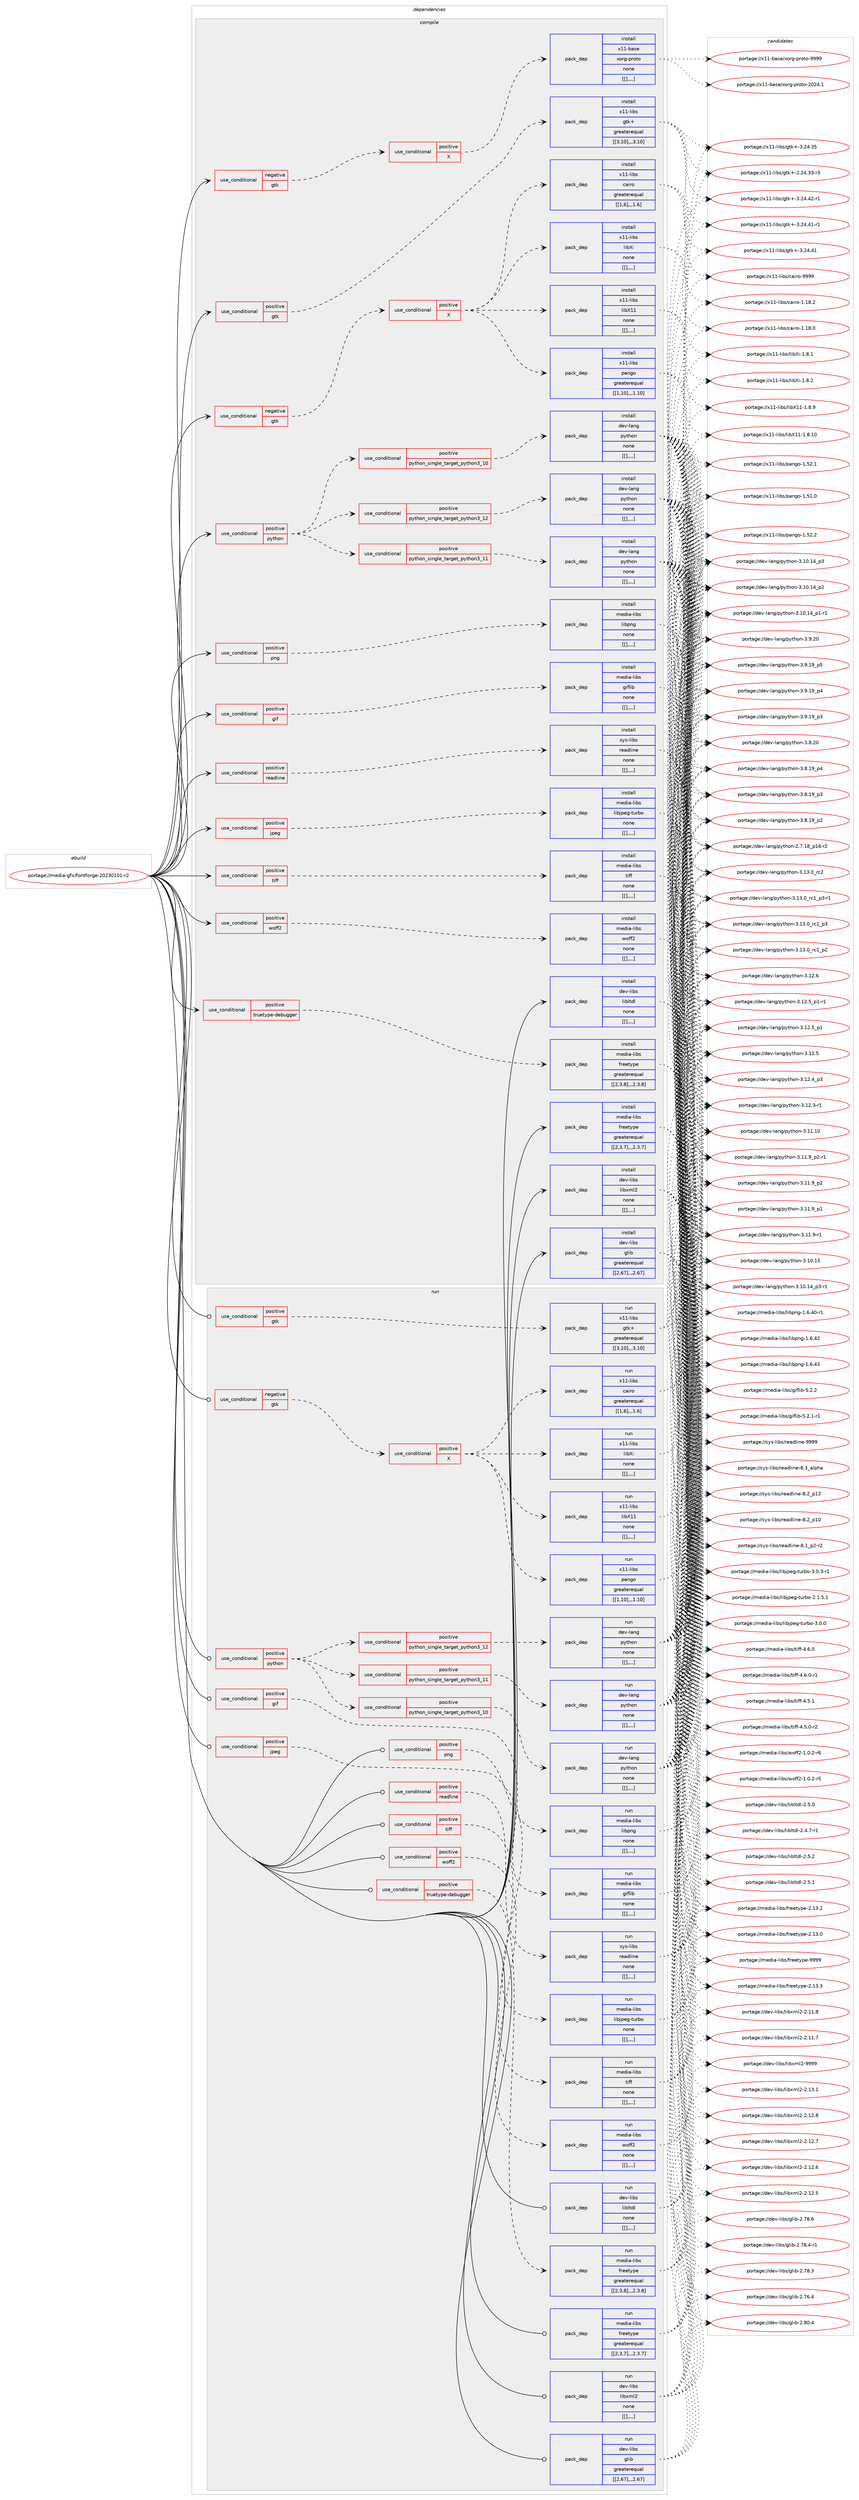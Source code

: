 digraph prolog {

# *************
# Graph options
# *************

newrank=true;
concentrate=true;
compound=true;
graph [rankdir=LR,fontname=Helvetica,fontsize=10,ranksep=1.5];#, ranksep=2.5, nodesep=0.2];
edge  [arrowhead=vee];
node  [fontname=Helvetica,fontsize=10];

# **********
# The ebuild
# **********

subgraph cluster_leftcol {
color=gray;
label=<<i>ebuild</i>>;
id [label="portage://media-gfx/fontforge-20230101-r2", color=red, width=4, href="../media-gfx/fontforge-20230101-r2.svg"];
}

# ****************
# The dependencies
# ****************

subgraph cluster_midcol {
color=gray;
label=<<i>dependencies</i>>;
subgraph cluster_compile {
fillcolor="#eeeeee";
style=filled;
label=<<i>compile</i>>;
subgraph cond75201 {
dependency301813 [label=<<TABLE BORDER="0" CELLBORDER="1" CELLSPACING="0" CELLPADDING="4"><TR><TD ROWSPAN="3" CELLPADDING="10">use_conditional</TD></TR><TR><TD>negative</TD></TR><TR><TD>gtk</TD></TR></TABLE>>, shape=none, color=red];
subgraph cond75202 {
dependency301814 [label=<<TABLE BORDER="0" CELLBORDER="1" CELLSPACING="0" CELLPADDING="4"><TR><TD ROWSPAN="3" CELLPADDING="10">use_conditional</TD></TR><TR><TD>positive</TD></TR><TR><TD>X</TD></TR></TABLE>>, shape=none, color=red];
subgraph pack224126 {
dependency301815 [label=<<TABLE BORDER="0" CELLBORDER="1" CELLSPACING="0" CELLPADDING="4" WIDTH="220"><TR><TD ROWSPAN="6" CELLPADDING="30">pack_dep</TD></TR><TR><TD WIDTH="110">install</TD></TR><TR><TD>x11-base</TD></TR><TR><TD>xorg-proto</TD></TR><TR><TD>none</TD></TR><TR><TD>[[],,,,]</TD></TR></TABLE>>, shape=none, color=blue];
}
dependency301814:e -> dependency301815:w [weight=20,style="dashed",arrowhead="vee"];
}
dependency301813:e -> dependency301814:w [weight=20,style="dashed",arrowhead="vee"];
}
id:e -> dependency301813:w [weight=20,style="solid",arrowhead="vee"];
subgraph cond75203 {
dependency301816 [label=<<TABLE BORDER="0" CELLBORDER="1" CELLSPACING="0" CELLPADDING="4"><TR><TD ROWSPAN="3" CELLPADDING="10">use_conditional</TD></TR><TR><TD>negative</TD></TR><TR><TD>gtk</TD></TR></TABLE>>, shape=none, color=red];
subgraph cond75204 {
dependency301817 [label=<<TABLE BORDER="0" CELLBORDER="1" CELLSPACING="0" CELLPADDING="4"><TR><TD ROWSPAN="3" CELLPADDING="10">use_conditional</TD></TR><TR><TD>positive</TD></TR><TR><TD>X</TD></TR></TABLE>>, shape=none, color=red];
subgraph pack224127 {
dependency301818 [label=<<TABLE BORDER="0" CELLBORDER="1" CELLSPACING="0" CELLPADDING="4" WIDTH="220"><TR><TD ROWSPAN="6" CELLPADDING="30">pack_dep</TD></TR><TR><TD WIDTH="110">install</TD></TR><TR><TD>x11-libs</TD></TR><TR><TD>cairo</TD></TR><TR><TD>greaterequal</TD></TR><TR><TD>[[1,6],,,1.6]</TD></TR></TABLE>>, shape=none, color=blue];
}
dependency301817:e -> dependency301818:w [weight=20,style="dashed",arrowhead="vee"];
subgraph pack224128 {
dependency301819 [label=<<TABLE BORDER="0" CELLBORDER="1" CELLSPACING="0" CELLPADDING="4" WIDTH="220"><TR><TD ROWSPAN="6" CELLPADDING="30">pack_dep</TD></TR><TR><TD WIDTH="110">install</TD></TR><TR><TD>x11-libs</TD></TR><TR><TD>pango</TD></TR><TR><TD>greaterequal</TD></TR><TR><TD>[[1,10],,,1.10]</TD></TR></TABLE>>, shape=none, color=blue];
}
dependency301817:e -> dependency301819:w [weight=20,style="dashed",arrowhead="vee"];
subgraph pack224129 {
dependency301820 [label=<<TABLE BORDER="0" CELLBORDER="1" CELLSPACING="0" CELLPADDING="4" WIDTH="220"><TR><TD ROWSPAN="6" CELLPADDING="30">pack_dep</TD></TR><TR><TD WIDTH="110">install</TD></TR><TR><TD>x11-libs</TD></TR><TR><TD>libX11</TD></TR><TR><TD>none</TD></TR><TR><TD>[[],,,,]</TD></TR></TABLE>>, shape=none, color=blue];
}
dependency301817:e -> dependency301820:w [weight=20,style="dashed",arrowhead="vee"];
subgraph pack224130 {
dependency301821 [label=<<TABLE BORDER="0" CELLBORDER="1" CELLSPACING="0" CELLPADDING="4" WIDTH="220"><TR><TD ROWSPAN="6" CELLPADDING="30">pack_dep</TD></TR><TR><TD WIDTH="110">install</TD></TR><TR><TD>x11-libs</TD></TR><TR><TD>libXi</TD></TR><TR><TD>none</TD></TR><TR><TD>[[],,,,]</TD></TR></TABLE>>, shape=none, color=blue];
}
dependency301817:e -> dependency301821:w [weight=20,style="dashed",arrowhead="vee"];
}
dependency301816:e -> dependency301817:w [weight=20,style="dashed",arrowhead="vee"];
}
id:e -> dependency301816:w [weight=20,style="solid",arrowhead="vee"];
subgraph cond75205 {
dependency301822 [label=<<TABLE BORDER="0" CELLBORDER="1" CELLSPACING="0" CELLPADDING="4"><TR><TD ROWSPAN="3" CELLPADDING="10">use_conditional</TD></TR><TR><TD>positive</TD></TR><TR><TD>gif</TD></TR></TABLE>>, shape=none, color=red];
subgraph pack224131 {
dependency301823 [label=<<TABLE BORDER="0" CELLBORDER="1" CELLSPACING="0" CELLPADDING="4" WIDTH="220"><TR><TD ROWSPAN="6" CELLPADDING="30">pack_dep</TD></TR><TR><TD WIDTH="110">install</TD></TR><TR><TD>media-libs</TD></TR><TR><TD>giflib</TD></TR><TR><TD>none</TD></TR><TR><TD>[[],,,,]</TD></TR></TABLE>>, shape=none, color=blue];
}
dependency301822:e -> dependency301823:w [weight=20,style="dashed",arrowhead="vee"];
}
id:e -> dependency301822:w [weight=20,style="solid",arrowhead="vee"];
subgraph cond75206 {
dependency301824 [label=<<TABLE BORDER="0" CELLBORDER="1" CELLSPACING="0" CELLPADDING="4"><TR><TD ROWSPAN="3" CELLPADDING="10">use_conditional</TD></TR><TR><TD>positive</TD></TR><TR><TD>gtk</TD></TR></TABLE>>, shape=none, color=red];
subgraph pack224132 {
dependency301825 [label=<<TABLE BORDER="0" CELLBORDER="1" CELLSPACING="0" CELLPADDING="4" WIDTH="220"><TR><TD ROWSPAN="6" CELLPADDING="30">pack_dep</TD></TR><TR><TD WIDTH="110">install</TD></TR><TR><TD>x11-libs</TD></TR><TR><TD>gtk+</TD></TR><TR><TD>greaterequal</TD></TR><TR><TD>[[3,10],,,3.10]</TD></TR></TABLE>>, shape=none, color=blue];
}
dependency301824:e -> dependency301825:w [weight=20,style="dashed",arrowhead="vee"];
}
id:e -> dependency301824:w [weight=20,style="solid",arrowhead="vee"];
subgraph cond75207 {
dependency301826 [label=<<TABLE BORDER="0" CELLBORDER="1" CELLSPACING="0" CELLPADDING="4"><TR><TD ROWSPAN="3" CELLPADDING="10">use_conditional</TD></TR><TR><TD>positive</TD></TR><TR><TD>jpeg</TD></TR></TABLE>>, shape=none, color=red];
subgraph pack224133 {
dependency301827 [label=<<TABLE BORDER="0" CELLBORDER="1" CELLSPACING="0" CELLPADDING="4" WIDTH="220"><TR><TD ROWSPAN="6" CELLPADDING="30">pack_dep</TD></TR><TR><TD WIDTH="110">install</TD></TR><TR><TD>media-libs</TD></TR><TR><TD>libjpeg-turbo</TD></TR><TR><TD>none</TD></TR><TR><TD>[[],,,,]</TD></TR></TABLE>>, shape=none, color=blue];
}
dependency301826:e -> dependency301827:w [weight=20,style="dashed",arrowhead="vee"];
}
id:e -> dependency301826:w [weight=20,style="solid",arrowhead="vee"];
subgraph cond75208 {
dependency301828 [label=<<TABLE BORDER="0" CELLBORDER="1" CELLSPACING="0" CELLPADDING="4"><TR><TD ROWSPAN="3" CELLPADDING="10">use_conditional</TD></TR><TR><TD>positive</TD></TR><TR><TD>png</TD></TR></TABLE>>, shape=none, color=red];
subgraph pack224134 {
dependency301829 [label=<<TABLE BORDER="0" CELLBORDER="1" CELLSPACING="0" CELLPADDING="4" WIDTH="220"><TR><TD ROWSPAN="6" CELLPADDING="30">pack_dep</TD></TR><TR><TD WIDTH="110">install</TD></TR><TR><TD>media-libs</TD></TR><TR><TD>libpng</TD></TR><TR><TD>none</TD></TR><TR><TD>[[],,,,]</TD></TR></TABLE>>, shape=none, color=blue];
}
dependency301828:e -> dependency301829:w [weight=20,style="dashed",arrowhead="vee"];
}
id:e -> dependency301828:w [weight=20,style="solid",arrowhead="vee"];
subgraph cond75209 {
dependency301830 [label=<<TABLE BORDER="0" CELLBORDER="1" CELLSPACING="0" CELLPADDING="4"><TR><TD ROWSPAN="3" CELLPADDING="10">use_conditional</TD></TR><TR><TD>positive</TD></TR><TR><TD>python</TD></TR></TABLE>>, shape=none, color=red];
subgraph cond75210 {
dependency301831 [label=<<TABLE BORDER="0" CELLBORDER="1" CELLSPACING="0" CELLPADDING="4"><TR><TD ROWSPAN="3" CELLPADDING="10">use_conditional</TD></TR><TR><TD>positive</TD></TR><TR><TD>python_single_target_python3_10</TD></TR></TABLE>>, shape=none, color=red];
subgraph pack224135 {
dependency301832 [label=<<TABLE BORDER="0" CELLBORDER="1" CELLSPACING="0" CELLPADDING="4" WIDTH="220"><TR><TD ROWSPAN="6" CELLPADDING="30">pack_dep</TD></TR><TR><TD WIDTH="110">install</TD></TR><TR><TD>dev-lang</TD></TR><TR><TD>python</TD></TR><TR><TD>none</TD></TR><TR><TD>[[],,,,]</TD></TR></TABLE>>, shape=none, color=blue];
}
dependency301831:e -> dependency301832:w [weight=20,style="dashed",arrowhead="vee"];
}
dependency301830:e -> dependency301831:w [weight=20,style="dashed",arrowhead="vee"];
subgraph cond75211 {
dependency301833 [label=<<TABLE BORDER="0" CELLBORDER="1" CELLSPACING="0" CELLPADDING="4"><TR><TD ROWSPAN="3" CELLPADDING="10">use_conditional</TD></TR><TR><TD>positive</TD></TR><TR><TD>python_single_target_python3_11</TD></TR></TABLE>>, shape=none, color=red];
subgraph pack224136 {
dependency301834 [label=<<TABLE BORDER="0" CELLBORDER="1" CELLSPACING="0" CELLPADDING="4" WIDTH="220"><TR><TD ROWSPAN="6" CELLPADDING="30">pack_dep</TD></TR><TR><TD WIDTH="110">install</TD></TR><TR><TD>dev-lang</TD></TR><TR><TD>python</TD></TR><TR><TD>none</TD></TR><TR><TD>[[],,,,]</TD></TR></TABLE>>, shape=none, color=blue];
}
dependency301833:e -> dependency301834:w [weight=20,style="dashed",arrowhead="vee"];
}
dependency301830:e -> dependency301833:w [weight=20,style="dashed",arrowhead="vee"];
subgraph cond75212 {
dependency301835 [label=<<TABLE BORDER="0" CELLBORDER="1" CELLSPACING="0" CELLPADDING="4"><TR><TD ROWSPAN="3" CELLPADDING="10">use_conditional</TD></TR><TR><TD>positive</TD></TR><TR><TD>python_single_target_python3_12</TD></TR></TABLE>>, shape=none, color=red];
subgraph pack224137 {
dependency301836 [label=<<TABLE BORDER="0" CELLBORDER="1" CELLSPACING="0" CELLPADDING="4" WIDTH="220"><TR><TD ROWSPAN="6" CELLPADDING="30">pack_dep</TD></TR><TR><TD WIDTH="110">install</TD></TR><TR><TD>dev-lang</TD></TR><TR><TD>python</TD></TR><TR><TD>none</TD></TR><TR><TD>[[],,,,]</TD></TR></TABLE>>, shape=none, color=blue];
}
dependency301835:e -> dependency301836:w [weight=20,style="dashed",arrowhead="vee"];
}
dependency301830:e -> dependency301835:w [weight=20,style="dashed",arrowhead="vee"];
}
id:e -> dependency301830:w [weight=20,style="solid",arrowhead="vee"];
subgraph cond75213 {
dependency301837 [label=<<TABLE BORDER="0" CELLBORDER="1" CELLSPACING="0" CELLPADDING="4"><TR><TD ROWSPAN="3" CELLPADDING="10">use_conditional</TD></TR><TR><TD>positive</TD></TR><TR><TD>readline</TD></TR></TABLE>>, shape=none, color=red];
subgraph pack224138 {
dependency301838 [label=<<TABLE BORDER="0" CELLBORDER="1" CELLSPACING="0" CELLPADDING="4" WIDTH="220"><TR><TD ROWSPAN="6" CELLPADDING="30">pack_dep</TD></TR><TR><TD WIDTH="110">install</TD></TR><TR><TD>sys-libs</TD></TR><TR><TD>readline</TD></TR><TR><TD>none</TD></TR><TR><TD>[[],,,,]</TD></TR></TABLE>>, shape=none, color=blue];
}
dependency301837:e -> dependency301838:w [weight=20,style="dashed",arrowhead="vee"];
}
id:e -> dependency301837:w [weight=20,style="solid",arrowhead="vee"];
subgraph cond75214 {
dependency301839 [label=<<TABLE BORDER="0" CELLBORDER="1" CELLSPACING="0" CELLPADDING="4"><TR><TD ROWSPAN="3" CELLPADDING="10">use_conditional</TD></TR><TR><TD>positive</TD></TR><TR><TD>tiff</TD></TR></TABLE>>, shape=none, color=red];
subgraph pack224139 {
dependency301840 [label=<<TABLE BORDER="0" CELLBORDER="1" CELLSPACING="0" CELLPADDING="4" WIDTH="220"><TR><TD ROWSPAN="6" CELLPADDING="30">pack_dep</TD></TR><TR><TD WIDTH="110">install</TD></TR><TR><TD>media-libs</TD></TR><TR><TD>tiff</TD></TR><TR><TD>none</TD></TR><TR><TD>[[],,,,]</TD></TR></TABLE>>, shape=none, color=blue];
}
dependency301839:e -> dependency301840:w [weight=20,style="dashed",arrowhead="vee"];
}
id:e -> dependency301839:w [weight=20,style="solid",arrowhead="vee"];
subgraph cond75215 {
dependency301841 [label=<<TABLE BORDER="0" CELLBORDER="1" CELLSPACING="0" CELLPADDING="4"><TR><TD ROWSPAN="3" CELLPADDING="10">use_conditional</TD></TR><TR><TD>positive</TD></TR><TR><TD>truetype-debugger</TD></TR></TABLE>>, shape=none, color=red];
subgraph pack224140 {
dependency301842 [label=<<TABLE BORDER="0" CELLBORDER="1" CELLSPACING="0" CELLPADDING="4" WIDTH="220"><TR><TD ROWSPAN="6" CELLPADDING="30">pack_dep</TD></TR><TR><TD WIDTH="110">install</TD></TR><TR><TD>media-libs</TD></TR><TR><TD>freetype</TD></TR><TR><TD>greaterequal</TD></TR><TR><TD>[[2,3,8],,,2.3.8]</TD></TR></TABLE>>, shape=none, color=blue];
}
dependency301841:e -> dependency301842:w [weight=20,style="dashed",arrowhead="vee"];
}
id:e -> dependency301841:w [weight=20,style="solid",arrowhead="vee"];
subgraph cond75216 {
dependency301843 [label=<<TABLE BORDER="0" CELLBORDER="1" CELLSPACING="0" CELLPADDING="4"><TR><TD ROWSPAN="3" CELLPADDING="10">use_conditional</TD></TR><TR><TD>positive</TD></TR><TR><TD>woff2</TD></TR></TABLE>>, shape=none, color=red];
subgraph pack224141 {
dependency301844 [label=<<TABLE BORDER="0" CELLBORDER="1" CELLSPACING="0" CELLPADDING="4" WIDTH="220"><TR><TD ROWSPAN="6" CELLPADDING="30">pack_dep</TD></TR><TR><TD WIDTH="110">install</TD></TR><TR><TD>media-libs</TD></TR><TR><TD>woff2</TD></TR><TR><TD>none</TD></TR><TR><TD>[[],,,,]</TD></TR></TABLE>>, shape=none, color=blue];
}
dependency301843:e -> dependency301844:w [weight=20,style="dashed",arrowhead="vee"];
}
id:e -> dependency301843:w [weight=20,style="solid",arrowhead="vee"];
subgraph pack224142 {
dependency301845 [label=<<TABLE BORDER="0" CELLBORDER="1" CELLSPACING="0" CELLPADDING="4" WIDTH="220"><TR><TD ROWSPAN="6" CELLPADDING="30">pack_dep</TD></TR><TR><TD WIDTH="110">install</TD></TR><TR><TD>dev-libs</TD></TR><TR><TD>glib</TD></TR><TR><TD>greaterequal</TD></TR><TR><TD>[[2,67],,,2.67]</TD></TR></TABLE>>, shape=none, color=blue];
}
id:e -> dependency301845:w [weight=20,style="solid",arrowhead="vee"];
subgraph pack224143 {
dependency301846 [label=<<TABLE BORDER="0" CELLBORDER="1" CELLSPACING="0" CELLPADDING="4" WIDTH="220"><TR><TD ROWSPAN="6" CELLPADDING="30">pack_dep</TD></TR><TR><TD WIDTH="110">install</TD></TR><TR><TD>dev-libs</TD></TR><TR><TD>libltdl</TD></TR><TR><TD>none</TD></TR><TR><TD>[[],,,,]</TD></TR></TABLE>>, shape=none, color=blue];
}
id:e -> dependency301846:w [weight=20,style="solid",arrowhead="vee"];
subgraph pack224144 {
dependency301847 [label=<<TABLE BORDER="0" CELLBORDER="1" CELLSPACING="0" CELLPADDING="4" WIDTH="220"><TR><TD ROWSPAN="6" CELLPADDING="30">pack_dep</TD></TR><TR><TD WIDTH="110">install</TD></TR><TR><TD>dev-libs</TD></TR><TR><TD>libxml2</TD></TR><TR><TD>none</TD></TR><TR><TD>[[],,,,]</TD></TR></TABLE>>, shape=none, color=blue];
}
id:e -> dependency301847:w [weight=20,style="solid",arrowhead="vee"];
subgraph pack224145 {
dependency301848 [label=<<TABLE BORDER="0" CELLBORDER="1" CELLSPACING="0" CELLPADDING="4" WIDTH="220"><TR><TD ROWSPAN="6" CELLPADDING="30">pack_dep</TD></TR><TR><TD WIDTH="110">install</TD></TR><TR><TD>media-libs</TD></TR><TR><TD>freetype</TD></TR><TR><TD>greaterequal</TD></TR><TR><TD>[[2,3,7],,,2.3.7]</TD></TR></TABLE>>, shape=none, color=blue];
}
id:e -> dependency301848:w [weight=20,style="solid",arrowhead="vee"];
}
subgraph cluster_compileandrun {
fillcolor="#eeeeee";
style=filled;
label=<<i>compile and run</i>>;
}
subgraph cluster_run {
fillcolor="#eeeeee";
style=filled;
label=<<i>run</i>>;
subgraph cond75217 {
dependency301849 [label=<<TABLE BORDER="0" CELLBORDER="1" CELLSPACING="0" CELLPADDING="4"><TR><TD ROWSPAN="3" CELLPADDING="10">use_conditional</TD></TR><TR><TD>negative</TD></TR><TR><TD>gtk</TD></TR></TABLE>>, shape=none, color=red];
subgraph cond75218 {
dependency301850 [label=<<TABLE BORDER="0" CELLBORDER="1" CELLSPACING="0" CELLPADDING="4"><TR><TD ROWSPAN="3" CELLPADDING="10">use_conditional</TD></TR><TR><TD>positive</TD></TR><TR><TD>X</TD></TR></TABLE>>, shape=none, color=red];
subgraph pack224146 {
dependency301851 [label=<<TABLE BORDER="0" CELLBORDER="1" CELLSPACING="0" CELLPADDING="4" WIDTH="220"><TR><TD ROWSPAN="6" CELLPADDING="30">pack_dep</TD></TR><TR><TD WIDTH="110">run</TD></TR><TR><TD>x11-libs</TD></TR><TR><TD>cairo</TD></TR><TR><TD>greaterequal</TD></TR><TR><TD>[[1,6],,,1.6]</TD></TR></TABLE>>, shape=none, color=blue];
}
dependency301850:e -> dependency301851:w [weight=20,style="dashed",arrowhead="vee"];
subgraph pack224147 {
dependency301852 [label=<<TABLE BORDER="0" CELLBORDER="1" CELLSPACING="0" CELLPADDING="4" WIDTH="220"><TR><TD ROWSPAN="6" CELLPADDING="30">pack_dep</TD></TR><TR><TD WIDTH="110">run</TD></TR><TR><TD>x11-libs</TD></TR><TR><TD>pango</TD></TR><TR><TD>greaterequal</TD></TR><TR><TD>[[1,10],,,1.10]</TD></TR></TABLE>>, shape=none, color=blue];
}
dependency301850:e -> dependency301852:w [weight=20,style="dashed",arrowhead="vee"];
subgraph pack224148 {
dependency301853 [label=<<TABLE BORDER="0" CELLBORDER="1" CELLSPACING="0" CELLPADDING="4" WIDTH="220"><TR><TD ROWSPAN="6" CELLPADDING="30">pack_dep</TD></TR><TR><TD WIDTH="110">run</TD></TR><TR><TD>x11-libs</TD></TR><TR><TD>libX11</TD></TR><TR><TD>none</TD></TR><TR><TD>[[],,,,]</TD></TR></TABLE>>, shape=none, color=blue];
}
dependency301850:e -> dependency301853:w [weight=20,style="dashed",arrowhead="vee"];
subgraph pack224149 {
dependency301854 [label=<<TABLE BORDER="0" CELLBORDER="1" CELLSPACING="0" CELLPADDING="4" WIDTH="220"><TR><TD ROWSPAN="6" CELLPADDING="30">pack_dep</TD></TR><TR><TD WIDTH="110">run</TD></TR><TR><TD>x11-libs</TD></TR><TR><TD>libXi</TD></TR><TR><TD>none</TD></TR><TR><TD>[[],,,,]</TD></TR></TABLE>>, shape=none, color=blue];
}
dependency301850:e -> dependency301854:w [weight=20,style="dashed",arrowhead="vee"];
}
dependency301849:e -> dependency301850:w [weight=20,style="dashed",arrowhead="vee"];
}
id:e -> dependency301849:w [weight=20,style="solid",arrowhead="odot"];
subgraph cond75219 {
dependency301855 [label=<<TABLE BORDER="0" CELLBORDER="1" CELLSPACING="0" CELLPADDING="4"><TR><TD ROWSPAN="3" CELLPADDING="10">use_conditional</TD></TR><TR><TD>positive</TD></TR><TR><TD>gif</TD></TR></TABLE>>, shape=none, color=red];
subgraph pack224150 {
dependency301856 [label=<<TABLE BORDER="0" CELLBORDER="1" CELLSPACING="0" CELLPADDING="4" WIDTH="220"><TR><TD ROWSPAN="6" CELLPADDING="30">pack_dep</TD></TR><TR><TD WIDTH="110">run</TD></TR><TR><TD>media-libs</TD></TR><TR><TD>giflib</TD></TR><TR><TD>none</TD></TR><TR><TD>[[],,,,]</TD></TR></TABLE>>, shape=none, color=blue];
}
dependency301855:e -> dependency301856:w [weight=20,style="dashed",arrowhead="vee"];
}
id:e -> dependency301855:w [weight=20,style="solid",arrowhead="odot"];
subgraph cond75220 {
dependency301857 [label=<<TABLE BORDER="0" CELLBORDER="1" CELLSPACING="0" CELLPADDING="4"><TR><TD ROWSPAN="3" CELLPADDING="10">use_conditional</TD></TR><TR><TD>positive</TD></TR><TR><TD>gtk</TD></TR></TABLE>>, shape=none, color=red];
subgraph pack224151 {
dependency301858 [label=<<TABLE BORDER="0" CELLBORDER="1" CELLSPACING="0" CELLPADDING="4" WIDTH="220"><TR><TD ROWSPAN="6" CELLPADDING="30">pack_dep</TD></TR><TR><TD WIDTH="110">run</TD></TR><TR><TD>x11-libs</TD></TR><TR><TD>gtk+</TD></TR><TR><TD>greaterequal</TD></TR><TR><TD>[[3,10],,,3.10]</TD></TR></TABLE>>, shape=none, color=blue];
}
dependency301857:e -> dependency301858:w [weight=20,style="dashed",arrowhead="vee"];
}
id:e -> dependency301857:w [weight=20,style="solid",arrowhead="odot"];
subgraph cond75221 {
dependency301859 [label=<<TABLE BORDER="0" CELLBORDER="1" CELLSPACING="0" CELLPADDING="4"><TR><TD ROWSPAN="3" CELLPADDING="10">use_conditional</TD></TR><TR><TD>positive</TD></TR><TR><TD>jpeg</TD></TR></TABLE>>, shape=none, color=red];
subgraph pack224152 {
dependency301860 [label=<<TABLE BORDER="0" CELLBORDER="1" CELLSPACING="0" CELLPADDING="4" WIDTH="220"><TR><TD ROWSPAN="6" CELLPADDING="30">pack_dep</TD></TR><TR><TD WIDTH="110">run</TD></TR><TR><TD>media-libs</TD></TR><TR><TD>libjpeg-turbo</TD></TR><TR><TD>none</TD></TR><TR><TD>[[],,,,]</TD></TR></TABLE>>, shape=none, color=blue];
}
dependency301859:e -> dependency301860:w [weight=20,style="dashed",arrowhead="vee"];
}
id:e -> dependency301859:w [weight=20,style="solid",arrowhead="odot"];
subgraph cond75222 {
dependency301861 [label=<<TABLE BORDER="0" CELLBORDER="1" CELLSPACING="0" CELLPADDING="4"><TR><TD ROWSPAN="3" CELLPADDING="10">use_conditional</TD></TR><TR><TD>positive</TD></TR><TR><TD>png</TD></TR></TABLE>>, shape=none, color=red];
subgraph pack224153 {
dependency301862 [label=<<TABLE BORDER="0" CELLBORDER="1" CELLSPACING="0" CELLPADDING="4" WIDTH="220"><TR><TD ROWSPAN="6" CELLPADDING="30">pack_dep</TD></TR><TR><TD WIDTH="110">run</TD></TR><TR><TD>media-libs</TD></TR><TR><TD>libpng</TD></TR><TR><TD>none</TD></TR><TR><TD>[[],,,,]</TD></TR></TABLE>>, shape=none, color=blue];
}
dependency301861:e -> dependency301862:w [weight=20,style="dashed",arrowhead="vee"];
}
id:e -> dependency301861:w [weight=20,style="solid",arrowhead="odot"];
subgraph cond75223 {
dependency301863 [label=<<TABLE BORDER="0" CELLBORDER="1" CELLSPACING="0" CELLPADDING="4"><TR><TD ROWSPAN="3" CELLPADDING="10">use_conditional</TD></TR><TR><TD>positive</TD></TR><TR><TD>python</TD></TR></TABLE>>, shape=none, color=red];
subgraph cond75224 {
dependency301864 [label=<<TABLE BORDER="0" CELLBORDER="1" CELLSPACING="0" CELLPADDING="4"><TR><TD ROWSPAN="3" CELLPADDING="10">use_conditional</TD></TR><TR><TD>positive</TD></TR><TR><TD>python_single_target_python3_10</TD></TR></TABLE>>, shape=none, color=red];
subgraph pack224154 {
dependency301865 [label=<<TABLE BORDER="0" CELLBORDER="1" CELLSPACING="0" CELLPADDING="4" WIDTH="220"><TR><TD ROWSPAN="6" CELLPADDING="30">pack_dep</TD></TR><TR><TD WIDTH="110">run</TD></TR><TR><TD>dev-lang</TD></TR><TR><TD>python</TD></TR><TR><TD>none</TD></TR><TR><TD>[[],,,,]</TD></TR></TABLE>>, shape=none, color=blue];
}
dependency301864:e -> dependency301865:w [weight=20,style="dashed",arrowhead="vee"];
}
dependency301863:e -> dependency301864:w [weight=20,style="dashed",arrowhead="vee"];
subgraph cond75225 {
dependency301866 [label=<<TABLE BORDER="0" CELLBORDER="1" CELLSPACING="0" CELLPADDING="4"><TR><TD ROWSPAN="3" CELLPADDING="10">use_conditional</TD></TR><TR><TD>positive</TD></TR><TR><TD>python_single_target_python3_11</TD></TR></TABLE>>, shape=none, color=red];
subgraph pack224155 {
dependency301867 [label=<<TABLE BORDER="0" CELLBORDER="1" CELLSPACING="0" CELLPADDING="4" WIDTH="220"><TR><TD ROWSPAN="6" CELLPADDING="30">pack_dep</TD></TR><TR><TD WIDTH="110">run</TD></TR><TR><TD>dev-lang</TD></TR><TR><TD>python</TD></TR><TR><TD>none</TD></TR><TR><TD>[[],,,,]</TD></TR></TABLE>>, shape=none, color=blue];
}
dependency301866:e -> dependency301867:w [weight=20,style="dashed",arrowhead="vee"];
}
dependency301863:e -> dependency301866:w [weight=20,style="dashed",arrowhead="vee"];
subgraph cond75226 {
dependency301868 [label=<<TABLE BORDER="0" CELLBORDER="1" CELLSPACING="0" CELLPADDING="4"><TR><TD ROWSPAN="3" CELLPADDING="10">use_conditional</TD></TR><TR><TD>positive</TD></TR><TR><TD>python_single_target_python3_12</TD></TR></TABLE>>, shape=none, color=red];
subgraph pack224156 {
dependency301869 [label=<<TABLE BORDER="0" CELLBORDER="1" CELLSPACING="0" CELLPADDING="4" WIDTH="220"><TR><TD ROWSPAN="6" CELLPADDING="30">pack_dep</TD></TR><TR><TD WIDTH="110">run</TD></TR><TR><TD>dev-lang</TD></TR><TR><TD>python</TD></TR><TR><TD>none</TD></TR><TR><TD>[[],,,,]</TD></TR></TABLE>>, shape=none, color=blue];
}
dependency301868:e -> dependency301869:w [weight=20,style="dashed",arrowhead="vee"];
}
dependency301863:e -> dependency301868:w [weight=20,style="dashed",arrowhead="vee"];
}
id:e -> dependency301863:w [weight=20,style="solid",arrowhead="odot"];
subgraph cond75227 {
dependency301870 [label=<<TABLE BORDER="0" CELLBORDER="1" CELLSPACING="0" CELLPADDING="4"><TR><TD ROWSPAN="3" CELLPADDING="10">use_conditional</TD></TR><TR><TD>positive</TD></TR><TR><TD>readline</TD></TR></TABLE>>, shape=none, color=red];
subgraph pack224157 {
dependency301871 [label=<<TABLE BORDER="0" CELLBORDER="1" CELLSPACING="0" CELLPADDING="4" WIDTH="220"><TR><TD ROWSPAN="6" CELLPADDING="30">pack_dep</TD></TR><TR><TD WIDTH="110">run</TD></TR><TR><TD>sys-libs</TD></TR><TR><TD>readline</TD></TR><TR><TD>none</TD></TR><TR><TD>[[],,,,]</TD></TR></TABLE>>, shape=none, color=blue];
}
dependency301870:e -> dependency301871:w [weight=20,style="dashed",arrowhead="vee"];
}
id:e -> dependency301870:w [weight=20,style="solid",arrowhead="odot"];
subgraph cond75228 {
dependency301872 [label=<<TABLE BORDER="0" CELLBORDER="1" CELLSPACING="0" CELLPADDING="4"><TR><TD ROWSPAN="3" CELLPADDING="10">use_conditional</TD></TR><TR><TD>positive</TD></TR><TR><TD>tiff</TD></TR></TABLE>>, shape=none, color=red];
subgraph pack224158 {
dependency301873 [label=<<TABLE BORDER="0" CELLBORDER="1" CELLSPACING="0" CELLPADDING="4" WIDTH="220"><TR><TD ROWSPAN="6" CELLPADDING="30">pack_dep</TD></TR><TR><TD WIDTH="110">run</TD></TR><TR><TD>media-libs</TD></TR><TR><TD>tiff</TD></TR><TR><TD>none</TD></TR><TR><TD>[[],,,,]</TD></TR></TABLE>>, shape=none, color=blue];
}
dependency301872:e -> dependency301873:w [weight=20,style="dashed",arrowhead="vee"];
}
id:e -> dependency301872:w [weight=20,style="solid",arrowhead="odot"];
subgraph cond75229 {
dependency301874 [label=<<TABLE BORDER="0" CELLBORDER="1" CELLSPACING="0" CELLPADDING="4"><TR><TD ROWSPAN="3" CELLPADDING="10">use_conditional</TD></TR><TR><TD>positive</TD></TR><TR><TD>truetype-debugger</TD></TR></TABLE>>, shape=none, color=red];
subgraph pack224159 {
dependency301875 [label=<<TABLE BORDER="0" CELLBORDER="1" CELLSPACING="0" CELLPADDING="4" WIDTH="220"><TR><TD ROWSPAN="6" CELLPADDING="30">pack_dep</TD></TR><TR><TD WIDTH="110">run</TD></TR><TR><TD>media-libs</TD></TR><TR><TD>freetype</TD></TR><TR><TD>greaterequal</TD></TR><TR><TD>[[2,3,8],,,2.3.8]</TD></TR></TABLE>>, shape=none, color=blue];
}
dependency301874:e -> dependency301875:w [weight=20,style="dashed",arrowhead="vee"];
}
id:e -> dependency301874:w [weight=20,style="solid",arrowhead="odot"];
subgraph cond75230 {
dependency301876 [label=<<TABLE BORDER="0" CELLBORDER="1" CELLSPACING="0" CELLPADDING="4"><TR><TD ROWSPAN="3" CELLPADDING="10">use_conditional</TD></TR><TR><TD>positive</TD></TR><TR><TD>woff2</TD></TR></TABLE>>, shape=none, color=red];
subgraph pack224160 {
dependency301877 [label=<<TABLE BORDER="0" CELLBORDER="1" CELLSPACING="0" CELLPADDING="4" WIDTH="220"><TR><TD ROWSPAN="6" CELLPADDING="30">pack_dep</TD></TR><TR><TD WIDTH="110">run</TD></TR><TR><TD>media-libs</TD></TR><TR><TD>woff2</TD></TR><TR><TD>none</TD></TR><TR><TD>[[],,,,]</TD></TR></TABLE>>, shape=none, color=blue];
}
dependency301876:e -> dependency301877:w [weight=20,style="dashed",arrowhead="vee"];
}
id:e -> dependency301876:w [weight=20,style="solid",arrowhead="odot"];
subgraph pack224161 {
dependency301878 [label=<<TABLE BORDER="0" CELLBORDER="1" CELLSPACING="0" CELLPADDING="4" WIDTH="220"><TR><TD ROWSPAN="6" CELLPADDING="30">pack_dep</TD></TR><TR><TD WIDTH="110">run</TD></TR><TR><TD>dev-libs</TD></TR><TR><TD>glib</TD></TR><TR><TD>greaterequal</TD></TR><TR><TD>[[2,67],,,2.67]</TD></TR></TABLE>>, shape=none, color=blue];
}
id:e -> dependency301878:w [weight=20,style="solid",arrowhead="odot"];
subgraph pack224162 {
dependency301879 [label=<<TABLE BORDER="0" CELLBORDER="1" CELLSPACING="0" CELLPADDING="4" WIDTH="220"><TR><TD ROWSPAN="6" CELLPADDING="30">pack_dep</TD></TR><TR><TD WIDTH="110">run</TD></TR><TR><TD>dev-libs</TD></TR><TR><TD>libltdl</TD></TR><TR><TD>none</TD></TR><TR><TD>[[],,,,]</TD></TR></TABLE>>, shape=none, color=blue];
}
id:e -> dependency301879:w [weight=20,style="solid",arrowhead="odot"];
subgraph pack224163 {
dependency301880 [label=<<TABLE BORDER="0" CELLBORDER="1" CELLSPACING="0" CELLPADDING="4" WIDTH="220"><TR><TD ROWSPAN="6" CELLPADDING="30">pack_dep</TD></TR><TR><TD WIDTH="110">run</TD></TR><TR><TD>dev-libs</TD></TR><TR><TD>libxml2</TD></TR><TR><TD>none</TD></TR><TR><TD>[[],,,,]</TD></TR></TABLE>>, shape=none, color=blue];
}
id:e -> dependency301880:w [weight=20,style="solid",arrowhead="odot"];
subgraph pack224164 {
dependency301881 [label=<<TABLE BORDER="0" CELLBORDER="1" CELLSPACING="0" CELLPADDING="4" WIDTH="220"><TR><TD ROWSPAN="6" CELLPADDING="30">pack_dep</TD></TR><TR><TD WIDTH="110">run</TD></TR><TR><TD>media-libs</TD></TR><TR><TD>freetype</TD></TR><TR><TD>greaterequal</TD></TR><TR><TD>[[2,3,7],,,2.3.7]</TD></TR></TABLE>>, shape=none, color=blue];
}
id:e -> dependency301881:w [weight=20,style="solid",arrowhead="odot"];
}
}

# **************
# The candidates
# **************

subgraph cluster_choices {
rank=same;
color=gray;
label=<<i>candidates</i>>;

subgraph choice224126 {
color=black;
nodesep=1;
choice120494945989711510147120111114103451121141111161114557575757 [label="portage://x11-base/xorg-proto-9999", color=red, width=4,href="../x11-base/xorg-proto-9999.svg"];
choice1204949459897115101471201111141034511211411111611145504850524649 [label="portage://x11-base/xorg-proto-2024.1", color=red, width=4,href="../x11-base/xorg-proto-2024.1.svg"];
dependency301815:e -> choice120494945989711510147120111114103451121141111161114557575757:w [style=dotted,weight="100"];
dependency301815:e -> choice1204949459897115101471201111141034511211411111611145504850524649:w [style=dotted,weight="100"];
}
subgraph choice224127 {
color=black;
nodesep=1;
choice120494945108105981154799971051141114557575757 [label="portage://x11-libs/cairo-9999", color=red, width=4,href="../x11-libs/cairo-9999.svg"];
choice1204949451081059811547999710511411145494649564650 [label="portage://x11-libs/cairo-1.18.2", color=red, width=4,href="../x11-libs/cairo-1.18.2.svg"];
choice1204949451081059811547999710511411145494649564648 [label="portage://x11-libs/cairo-1.18.0", color=red, width=4,href="../x11-libs/cairo-1.18.0.svg"];
dependency301818:e -> choice120494945108105981154799971051141114557575757:w [style=dotted,weight="100"];
dependency301818:e -> choice1204949451081059811547999710511411145494649564650:w [style=dotted,weight="100"];
dependency301818:e -> choice1204949451081059811547999710511411145494649564648:w [style=dotted,weight="100"];
}
subgraph choice224128 {
color=black;
nodesep=1;
choice12049494510810598115471129711010311145494653504650 [label="portage://x11-libs/pango-1.52.2", color=red, width=4,href="../x11-libs/pango-1.52.2.svg"];
choice12049494510810598115471129711010311145494653504649 [label="portage://x11-libs/pango-1.52.1", color=red, width=4,href="../x11-libs/pango-1.52.1.svg"];
choice12049494510810598115471129711010311145494653494648 [label="portage://x11-libs/pango-1.51.0", color=red, width=4,href="../x11-libs/pango-1.51.0.svg"];
dependency301819:e -> choice12049494510810598115471129711010311145494653504650:w [style=dotted,weight="100"];
dependency301819:e -> choice12049494510810598115471129711010311145494653504649:w [style=dotted,weight="100"];
dependency301819:e -> choice12049494510810598115471129711010311145494653494648:w [style=dotted,weight="100"];
}
subgraph choice224129 {
color=black;
nodesep=1;
choice12049494510810598115471081059888494945494656464948 [label="portage://x11-libs/libX11-1.8.10", color=red, width=4,href="../x11-libs/libX11-1.8.10.svg"];
choice120494945108105981154710810598884949454946564657 [label="portage://x11-libs/libX11-1.8.9", color=red, width=4,href="../x11-libs/libX11-1.8.9.svg"];
dependency301820:e -> choice12049494510810598115471081059888494945494656464948:w [style=dotted,weight="100"];
dependency301820:e -> choice120494945108105981154710810598884949454946564657:w [style=dotted,weight="100"];
}
subgraph choice224130 {
color=black;
nodesep=1;
choice12049494510810598115471081059888105454946564650 [label="portage://x11-libs/libXi-1.8.2", color=red, width=4,href="../x11-libs/libXi-1.8.2.svg"];
choice12049494510810598115471081059888105454946564649 [label="portage://x11-libs/libXi-1.8.1", color=red, width=4,href="../x11-libs/libXi-1.8.1.svg"];
dependency301821:e -> choice12049494510810598115471081059888105454946564650:w [style=dotted,weight="100"];
dependency301821:e -> choice12049494510810598115471081059888105454946564649:w [style=dotted,weight="100"];
}
subgraph choice224131 {
color=black;
nodesep=1;
choice1091011001059745108105981154710310510210810598455346504650 [label="portage://media-libs/giflib-5.2.2", color=red, width=4,href="../media-libs/giflib-5.2.2.svg"];
choice10910110010597451081059811547103105102108105984553465046494511449 [label="portage://media-libs/giflib-5.2.1-r1", color=red, width=4,href="../media-libs/giflib-5.2.1-r1.svg"];
dependency301823:e -> choice1091011001059745108105981154710310510210810598455346504650:w [style=dotted,weight="100"];
dependency301823:e -> choice10910110010597451081059811547103105102108105984553465046494511449:w [style=dotted,weight="100"];
}
subgraph choice224132 {
color=black;
nodesep=1;
choice12049494510810598115471031161074345514650524652504511449 [label="portage://x11-libs/gtk+-3.24.42-r1", color=red, width=4,href="../x11-libs/gtk+-3.24.42-r1.svg"];
choice12049494510810598115471031161074345514650524652494511449 [label="portage://x11-libs/gtk+-3.24.41-r1", color=red, width=4,href="../x11-libs/gtk+-3.24.41-r1.svg"];
choice1204949451081059811547103116107434551465052465249 [label="portage://x11-libs/gtk+-3.24.41", color=red, width=4,href="../x11-libs/gtk+-3.24.41.svg"];
choice1204949451081059811547103116107434551465052465153 [label="portage://x11-libs/gtk+-3.24.35", color=red, width=4,href="../x11-libs/gtk+-3.24.35.svg"];
choice12049494510810598115471031161074345504650524651514511451 [label="portage://x11-libs/gtk+-2.24.33-r3", color=red, width=4,href="../x11-libs/gtk+-2.24.33-r3.svg"];
dependency301825:e -> choice12049494510810598115471031161074345514650524652504511449:w [style=dotted,weight="100"];
dependency301825:e -> choice12049494510810598115471031161074345514650524652494511449:w [style=dotted,weight="100"];
dependency301825:e -> choice1204949451081059811547103116107434551465052465249:w [style=dotted,weight="100"];
dependency301825:e -> choice1204949451081059811547103116107434551465052465153:w [style=dotted,weight="100"];
dependency301825:e -> choice12049494510810598115471031161074345504650524651514511451:w [style=dotted,weight="100"];
}
subgraph choice224133 {
color=black;
nodesep=1;
choice109101100105974510810598115471081059810611210110345116117114981114551464846514511449 [label="portage://media-libs/libjpeg-turbo-3.0.3-r1", color=red, width=4,href="../media-libs/libjpeg-turbo-3.0.3-r1.svg"];
choice10910110010597451081059811547108105981061121011034511611711498111455146484648 [label="portage://media-libs/libjpeg-turbo-3.0.0", color=red, width=4,href="../media-libs/libjpeg-turbo-3.0.0.svg"];
choice109101100105974510810598115471081059810611210110345116117114981114550464946534649 [label="portage://media-libs/libjpeg-turbo-2.1.5.1", color=red, width=4,href="../media-libs/libjpeg-turbo-2.1.5.1.svg"];
dependency301827:e -> choice109101100105974510810598115471081059810611210110345116117114981114551464846514511449:w [style=dotted,weight="100"];
dependency301827:e -> choice10910110010597451081059811547108105981061121011034511611711498111455146484648:w [style=dotted,weight="100"];
dependency301827:e -> choice109101100105974510810598115471081059810611210110345116117114981114550464946534649:w [style=dotted,weight="100"];
}
subgraph choice224134 {
color=black;
nodesep=1;
choice109101100105974510810598115471081059811211010345494654465251 [label="portage://media-libs/libpng-1.6.43", color=red, width=4,href="../media-libs/libpng-1.6.43.svg"];
choice109101100105974510810598115471081059811211010345494654465250 [label="portage://media-libs/libpng-1.6.42", color=red, width=4,href="../media-libs/libpng-1.6.42.svg"];
choice1091011001059745108105981154710810598112110103454946544652484511449 [label="portage://media-libs/libpng-1.6.40-r1", color=red, width=4,href="../media-libs/libpng-1.6.40-r1.svg"];
dependency301829:e -> choice109101100105974510810598115471081059811211010345494654465251:w [style=dotted,weight="100"];
dependency301829:e -> choice109101100105974510810598115471081059811211010345494654465250:w [style=dotted,weight="100"];
dependency301829:e -> choice1091011001059745108105981154710810598112110103454946544652484511449:w [style=dotted,weight="100"];
}
subgraph choice224135 {
color=black;
nodesep=1;
choice10010111845108971101034711212111610411111045514649514648951149950 [label="portage://dev-lang/python-3.13.0_rc2", color=red, width=4,href="../dev-lang/python-3.13.0_rc2.svg"];
choice1001011184510897110103471121211161041111104551464951464895114994995112514511449 [label="portage://dev-lang/python-3.13.0_rc1_p3-r1", color=red, width=4,href="../dev-lang/python-3.13.0_rc1_p3-r1.svg"];
choice100101118451089711010347112121116104111110455146495146489511499499511251 [label="portage://dev-lang/python-3.13.0_rc1_p3", color=red, width=4,href="../dev-lang/python-3.13.0_rc1_p3.svg"];
choice100101118451089711010347112121116104111110455146495146489511499499511250 [label="portage://dev-lang/python-3.13.0_rc1_p2", color=red, width=4,href="../dev-lang/python-3.13.0_rc1_p2.svg"];
choice10010111845108971101034711212111610411111045514649504654 [label="portage://dev-lang/python-3.12.6", color=red, width=4,href="../dev-lang/python-3.12.6.svg"];
choice1001011184510897110103471121211161041111104551464950465395112494511449 [label="portage://dev-lang/python-3.12.5_p1-r1", color=red, width=4,href="../dev-lang/python-3.12.5_p1-r1.svg"];
choice100101118451089711010347112121116104111110455146495046539511249 [label="portage://dev-lang/python-3.12.5_p1", color=red, width=4,href="../dev-lang/python-3.12.5_p1.svg"];
choice10010111845108971101034711212111610411111045514649504653 [label="portage://dev-lang/python-3.12.5", color=red, width=4,href="../dev-lang/python-3.12.5.svg"];
choice100101118451089711010347112121116104111110455146495046529511251 [label="portage://dev-lang/python-3.12.4_p3", color=red, width=4,href="../dev-lang/python-3.12.4_p3.svg"];
choice100101118451089711010347112121116104111110455146495046514511449 [label="portage://dev-lang/python-3.12.3-r1", color=red, width=4,href="../dev-lang/python-3.12.3-r1.svg"];
choice1001011184510897110103471121211161041111104551464949464948 [label="portage://dev-lang/python-3.11.10", color=red, width=4,href="../dev-lang/python-3.11.10.svg"];
choice1001011184510897110103471121211161041111104551464949465795112504511449 [label="portage://dev-lang/python-3.11.9_p2-r1", color=red, width=4,href="../dev-lang/python-3.11.9_p2-r1.svg"];
choice100101118451089711010347112121116104111110455146494946579511250 [label="portage://dev-lang/python-3.11.9_p2", color=red, width=4,href="../dev-lang/python-3.11.9_p2.svg"];
choice100101118451089711010347112121116104111110455146494946579511249 [label="portage://dev-lang/python-3.11.9_p1", color=red, width=4,href="../dev-lang/python-3.11.9_p1.svg"];
choice100101118451089711010347112121116104111110455146494946574511449 [label="portage://dev-lang/python-3.11.9-r1", color=red, width=4,href="../dev-lang/python-3.11.9-r1.svg"];
choice1001011184510897110103471121211161041111104551464948464953 [label="portage://dev-lang/python-3.10.15", color=red, width=4,href="../dev-lang/python-3.10.15.svg"];
choice100101118451089711010347112121116104111110455146494846495295112514511449 [label="portage://dev-lang/python-3.10.14_p3-r1", color=red, width=4,href="../dev-lang/python-3.10.14_p3-r1.svg"];
choice10010111845108971101034711212111610411111045514649484649529511251 [label="portage://dev-lang/python-3.10.14_p3", color=red, width=4,href="../dev-lang/python-3.10.14_p3.svg"];
choice10010111845108971101034711212111610411111045514649484649529511250 [label="portage://dev-lang/python-3.10.14_p2", color=red, width=4,href="../dev-lang/python-3.10.14_p2.svg"];
choice100101118451089711010347112121116104111110455146494846495295112494511449 [label="portage://dev-lang/python-3.10.14_p1-r1", color=red, width=4,href="../dev-lang/python-3.10.14_p1-r1.svg"];
choice10010111845108971101034711212111610411111045514657465048 [label="portage://dev-lang/python-3.9.20", color=red, width=4,href="../dev-lang/python-3.9.20.svg"];
choice100101118451089711010347112121116104111110455146574649579511253 [label="portage://dev-lang/python-3.9.19_p5", color=red, width=4,href="../dev-lang/python-3.9.19_p5.svg"];
choice100101118451089711010347112121116104111110455146574649579511252 [label="portage://dev-lang/python-3.9.19_p4", color=red, width=4,href="../dev-lang/python-3.9.19_p4.svg"];
choice100101118451089711010347112121116104111110455146574649579511251 [label="portage://dev-lang/python-3.9.19_p3", color=red, width=4,href="../dev-lang/python-3.9.19_p3.svg"];
choice10010111845108971101034711212111610411111045514656465048 [label="portage://dev-lang/python-3.8.20", color=red, width=4,href="../dev-lang/python-3.8.20.svg"];
choice100101118451089711010347112121116104111110455146564649579511252 [label="portage://dev-lang/python-3.8.19_p4", color=red, width=4,href="../dev-lang/python-3.8.19_p4.svg"];
choice100101118451089711010347112121116104111110455146564649579511251 [label="portage://dev-lang/python-3.8.19_p3", color=red, width=4,href="../dev-lang/python-3.8.19_p3.svg"];
choice100101118451089711010347112121116104111110455146564649579511250 [label="portage://dev-lang/python-3.8.19_p2", color=red, width=4,href="../dev-lang/python-3.8.19_p2.svg"];
choice100101118451089711010347112121116104111110455046554649569511249544511450 [label="portage://dev-lang/python-2.7.18_p16-r2", color=red, width=4,href="../dev-lang/python-2.7.18_p16-r2.svg"];
dependency301832:e -> choice10010111845108971101034711212111610411111045514649514648951149950:w [style=dotted,weight="100"];
dependency301832:e -> choice1001011184510897110103471121211161041111104551464951464895114994995112514511449:w [style=dotted,weight="100"];
dependency301832:e -> choice100101118451089711010347112121116104111110455146495146489511499499511251:w [style=dotted,weight="100"];
dependency301832:e -> choice100101118451089711010347112121116104111110455146495146489511499499511250:w [style=dotted,weight="100"];
dependency301832:e -> choice10010111845108971101034711212111610411111045514649504654:w [style=dotted,weight="100"];
dependency301832:e -> choice1001011184510897110103471121211161041111104551464950465395112494511449:w [style=dotted,weight="100"];
dependency301832:e -> choice100101118451089711010347112121116104111110455146495046539511249:w [style=dotted,weight="100"];
dependency301832:e -> choice10010111845108971101034711212111610411111045514649504653:w [style=dotted,weight="100"];
dependency301832:e -> choice100101118451089711010347112121116104111110455146495046529511251:w [style=dotted,weight="100"];
dependency301832:e -> choice100101118451089711010347112121116104111110455146495046514511449:w [style=dotted,weight="100"];
dependency301832:e -> choice1001011184510897110103471121211161041111104551464949464948:w [style=dotted,weight="100"];
dependency301832:e -> choice1001011184510897110103471121211161041111104551464949465795112504511449:w [style=dotted,weight="100"];
dependency301832:e -> choice100101118451089711010347112121116104111110455146494946579511250:w [style=dotted,weight="100"];
dependency301832:e -> choice100101118451089711010347112121116104111110455146494946579511249:w [style=dotted,weight="100"];
dependency301832:e -> choice100101118451089711010347112121116104111110455146494946574511449:w [style=dotted,weight="100"];
dependency301832:e -> choice1001011184510897110103471121211161041111104551464948464953:w [style=dotted,weight="100"];
dependency301832:e -> choice100101118451089711010347112121116104111110455146494846495295112514511449:w [style=dotted,weight="100"];
dependency301832:e -> choice10010111845108971101034711212111610411111045514649484649529511251:w [style=dotted,weight="100"];
dependency301832:e -> choice10010111845108971101034711212111610411111045514649484649529511250:w [style=dotted,weight="100"];
dependency301832:e -> choice100101118451089711010347112121116104111110455146494846495295112494511449:w [style=dotted,weight="100"];
dependency301832:e -> choice10010111845108971101034711212111610411111045514657465048:w [style=dotted,weight="100"];
dependency301832:e -> choice100101118451089711010347112121116104111110455146574649579511253:w [style=dotted,weight="100"];
dependency301832:e -> choice100101118451089711010347112121116104111110455146574649579511252:w [style=dotted,weight="100"];
dependency301832:e -> choice100101118451089711010347112121116104111110455146574649579511251:w [style=dotted,weight="100"];
dependency301832:e -> choice10010111845108971101034711212111610411111045514656465048:w [style=dotted,weight="100"];
dependency301832:e -> choice100101118451089711010347112121116104111110455146564649579511252:w [style=dotted,weight="100"];
dependency301832:e -> choice100101118451089711010347112121116104111110455146564649579511251:w [style=dotted,weight="100"];
dependency301832:e -> choice100101118451089711010347112121116104111110455146564649579511250:w [style=dotted,weight="100"];
dependency301832:e -> choice100101118451089711010347112121116104111110455046554649569511249544511450:w [style=dotted,weight="100"];
}
subgraph choice224136 {
color=black;
nodesep=1;
choice10010111845108971101034711212111610411111045514649514648951149950 [label="portage://dev-lang/python-3.13.0_rc2", color=red, width=4,href="../dev-lang/python-3.13.0_rc2.svg"];
choice1001011184510897110103471121211161041111104551464951464895114994995112514511449 [label="portage://dev-lang/python-3.13.0_rc1_p3-r1", color=red, width=4,href="../dev-lang/python-3.13.0_rc1_p3-r1.svg"];
choice100101118451089711010347112121116104111110455146495146489511499499511251 [label="portage://dev-lang/python-3.13.0_rc1_p3", color=red, width=4,href="../dev-lang/python-3.13.0_rc1_p3.svg"];
choice100101118451089711010347112121116104111110455146495146489511499499511250 [label="portage://dev-lang/python-3.13.0_rc1_p2", color=red, width=4,href="../dev-lang/python-3.13.0_rc1_p2.svg"];
choice10010111845108971101034711212111610411111045514649504654 [label="portage://dev-lang/python-3.12.6", color=red, width=4,href="../dev-lang/python-3.12.6.svg"];
choice1001011184510897110103471121211161041111104551464950465395112494511449 [label="portage://dev-lang/python-3.12.5_p1-r1", color=red, width=4,href="../dev-lang/python-3.12.5_p1-r1.svg"];
choice100101118451089711010347112121116104111110455146495046539511249 [label="portage://dev-lang/python-3.12.5_p1", color=red, width=4,href="../dev-lang/python-3.12.5_p1.svg"];
choice10010111845108971101034711212111610411111045514649504653 [label="portage://dev-lang/python-3.12.5", color=red, width=4,href="../dev-lang/python-3.12.5.svg"];
choice100101118451089711010347112121116104111110455146495046529511251 [label="portage://dev-lang/python-3.12.4_p3", color=red, width=4,href="../dev-lang/python-3.12.4_p3.svg"];
choice100101118451089711010347112121116104111110455146495046514511449 [label="portage://dev-lang/python-3.12.3-r1", color=red, width=4,href="../dev-lang/python-3.12.3-r1.svg"];
choice1001011184510897110103471121211161041111104551464949464948 [label="portage://dev-lang/python-3.11.10", color=red, width=4,href="../dev-lang/python-3.11.10.svg"];
choice1001011184510897110103471121211161041111104551464949465795112504511449 [label="portage://dev-lang/python-3.11.9_p2-r1", color=red, width=4,href="../dev-lang/python-3.11.9_p2-r1.svg"];
choice100101118451089711010347112121116104111110455146494946579511250 [label="portage://dev-lang/python-3.11.9_p2", color=red, width=4,href="../dev-lang/python-3.11.9_p2.svg"];
choice100101118451089711010347112121116104111110455146494946579511249 [label="portage://dev-lang/python-3.11.9_p1", color=red, width=4,href="../dev-lang/python-3.11.9_p1.svg"];
choice100101118451089711010347112121116104111110455146494946574511449 [label="portage://dev-lang/python-3.11.9-r1", color=red, width=4,href="../dev-lang/python-3.11.9-r1.svg"];
choice1001011184510897110103471121211161041111104551464948464953 [label="portage://dev-lang/python-3.10.15", color=red, width=4,href="../dev-lang/python-3.10.15.svg"];
choice100101118451089711010347112121116104111110455146494846495295112514511449 [label="portage://dev-lang/python-3.10.14_p3-r1", color=red, width=4,href="../dev-lang/python-3.10.14_p3-r1.svg"];
choice10010111845108971101034711212111610411111045514649484649529511251 [label="portage://dev-lang/python-3.10.14_p3", color=red, width=4,href="../dev-lang/python-3.10.14_p3.svg"];
choice10010111845108971101034711212111610411111045514649484649529511250 [label="portage://dev-lang/python-3.10.14_p2", color=red, width=4,href="../dev-lang/python-3.10.14_p2.svg"];
choice100101118451089711010347112121116104111110455146494846495295112494511449 [label="portage://dev-lang/python-3.10.14_p1-r1", color=red, width=4,href="../dev-lang/python-3.10.14_p1-r1.svg"];
choice10010111845108971101034711212111610411111045514657465048 [label="portage://dev-lang/python-3.9.20", color=red, width=4,href="../dev-lang/python-3.9.20.svg"];
choice100101118451089711010347112121116104111110455146574649579511253 [label="portage://dev-lang/python-3.9.19_p5", color=red, width=4,href="../dev-lang/python-3.9.19_p5.svg"];
choice100101118451089711010347112121116104111110455146574649579511252 [label="portage://dev-lang/python-3.9.19_p4", color=red, width=4,href="../dev-lang/python-3.9.19_p4.svg"];
choice100101118451089711010347112121116104111110455146574649579511251 [label="portage://dev-lang/python-3.9.19_p3", color=red, width=4,href="../dev-lang/python-3.9.19_p3.svg"];
choice10010111845108971101034711212111610411111045514656465048 [label="portage://dev-lang/python-3.8.20", color=red, width=4,href="../dev-lang/python-3.8.20.svg"];
choice100101118451089711010347112121116104111110455146564649579511252 [label="portage://dev-lang/python-3.8.19_p4", color=red, width=4,href="../dev-lang/python-3.8.19_p4.svg"];
choice100101118451089711010347112121116104111110455146564649579511251 [label="portage://dev-lang/python-3.8.19_p3", color=red, width=4,href="../dev-lang/python-3.8.19_p3.svg"];
choice100101118451089711010347112121116104111110455146564649579511250 [label="portage://dev-lang/python-3.8.19_p2", color=red, width=4,href="../dev-lang/python-3.8.19_p2.svg"];
choice100101118451089711010347112121116104111110455046554649569511249544511450 [label="portage://dev-lang/python-2.7.18_p16-r2", color=red, width=4,href="../dev-lang/python-2.7.18_p16-r2.svg"];
dependency301834:e -> choice10010111845108971101034711212111610411111045514649514648951149950:w [style=dotted,weight="100"];
dependency301834:e -> choice1001011184510897110103471121211161041111104551464951464895114994995112514511449:w [style=dotted,weight="100"];
dependency301834:e -> choice100101118451089711010347112121116104111110455146495146489511499499511251:w [style=dotted,weight="100"];
dependency301834:e -> choice100101118451089711010347112121116104111110455146495146489511499499511250:w [style=dotted,weight="100"];
dependency301834:e -> choice10010111845108971101034711212111610411111045514649504654:w [style=dotted,weight="100"];
dependency301834:e -> choice1001011184510897110103471121211161041111104551464950465395112494511449:w [style=dotted,weight="100"];
dependency301834:e -> choice100101118451089711010347112121116104111110455146495046539511249:w [style=dotted,weight="100"];
dependency301834:e -> choice10010111845108971101034711212111610411111045514649504653:w [style=dotted,weight="100"];
dependency301834:e -> choice100101118451089711010347112121116104111110455146495046529511251:w [style=dotted,weight="100"];
dependency301834:e -> choice100101118451089711010347112121116104111110455146495046514511449:w [style=dotted,weight="100"];
dependency301834:e -> choice1001011184510897110103471121211161041111104551464949464948:w [style=dotted,weight="100"];
dependency301834:e -> choice1001011184510897110103471121211161041111104551464949465795112504511449:w [style=dotted,weight="100"];
dependency301834:e -> choice100101118451089711010347112121116104111110455146494946579511250:w [style=dotted,weight="100"];
dependency301834:e -> choice100101118451089711010347112121116104111110455146494946579511249:w [style=dotted,weight="100"];
dependency301834:e -> choice100101118451089711010347112121116104111110455146494946574511449:w [style=dotted,weight="100"];
dependency301834:e -> choice1001011184510897110103471121211161041111104551464948464953:w [style=dotted,weight="100"];
dependency301834:e -> choice100101118451089711010347112121116104111110455146494846495295112514511449:w [style=dotted,weight="100"];
dependency301834:e -> choice10010111845108971101034711212111610411111045514649484649529511251:w [style=dotted,weight="100"];
dependency301834:e -> choice10010111845108971101034711212111610411111045514649484649529511250:w [style=dotted,weight="100"];
dependency301834:e -> choice100101118451089711010347112121116104111110455146494846495295112494511449:w [style=dotted,weight="100"];
dependency301834:e -> choice10010111845108971101034711212111610411111045514657465048:w [style=dotted,weight="100"];
dependency301834:e -> choice100101118451089711010347112121116104111110455146574649579511253:w [style=dotted,weight="100"];
dependency301834:e -> choice100101118451089711010347112121116104111110455146574649579511252:w [style=dotted,weight="100"];
dependency301834:e -> choice100101118451089711010347112121116104111110455146574649579511251:w [style=dotted,weight="100"];
dependency301834:e -> choice10010111845108971101034711212111610411111045514656465048:w [style=dotted,weight="100"];
dependency301834:e -> choice100101118451089711010347112121116104111110455146564649579511252:w [style=dotted,weight="100"];
dependency301834:e -> choice100101118451089711010347112121116104111110455146564649579511251:w [style=dotted,weight="100"];
dependency301834:e -> choice100101118451089711010347112121116104111110455146564649579511250:w [style=dotted,weight="100"];
dependency301834:e -> choice100101118451089711010347112121116104111110455046554649569511249544511450:w [style=dotted,weight="100"];
}
subgraph choice224137 {
color=black;
nodesep=1;
choice10010111845108971101034711212111610411111045514649514648951149950 [label="portage://dev-lang/python-3.13.0_rc2", color=red, width=4,href="../dev-lang/python-3.13.0_rc2.svg"];
choice1001011184510897110103471121211161041111104551464951464895114994995112514511449 [label="portage://dev-lang/python-3.13.0_rc1_p3-r1", color=red, width=4,href="../dev-lang/python-3.13.0_rc1_p3-r1.svg"];
choice100101118451089711010347112121116104111110455146495146489511499499511251 [label="portage://dev-lang/python-3.13.0_rc1_p3", color=red, width=4,href="../dev-lang/python-3.13.0_rc1_p3.svg"];
choice100101118451089711010347112121116104111110455146495146489511499499511250 [label="portage://dev-lang/python-3.13.0_rc1_p2", color=red, width=4,href="../dev-lang/python-3.13.0_rc1_p2.svg"];
choice10010111845108971101034711212111610411111045514649504654 [label="portage://dev-lang/python-3.12.6", color=red, width=4,href="../dev-lang/python-3.12.6.svg"];
choice1001011184510897110103471121211161041111104551464950465395112494511449 [label="portage://dev-lang/python-3.12.5_p1-r1", color=red, width=4,href="../dev-lang/python-3.12.5_p1-r1.svg"];
choice100101118451089711010347112121116104111110455146495046539511249 [label="portage://dev-lang/python-3.12.5_p1", color=red, width=4,href="../dev-lang/python-3.12.5_p1.svg"];
choice10010111845108971101034711212111610411111045514649504653 [label="portage://dev-lang/python-3.12.5", color=red, width=4,href="../dev-lang/python-3.12.5.svg"];
choice100101118451089711010347112121116104111110455146495046529511251 [label="portage://dev-lang/python-3.12.4_p3", color=red, width=4,href="../dev-lang/python-3.12.4_p3.svg"];
choice100101118451089711010347112121116104111110455146495046514511449 [label="portage://dev-lang/python-3.12.3-r1", color=red, width=4,href="../dev-lang/python-3.12.3-r1.svg"];
choice1001011184510897110103471121211161041111104551464949464948 [label="portage://dev-lang/python-3.11.10", color=red, width=4,href="../dev-lang/python-3.11.10.svg"];
choice1001011184510897110103471121211161041111104551464949465795112504511449 [label="portage://dev-lang/python-3.11.9_p2-r1", color=red, width=4,href="../dev-lang/python-3.11.9_p2-r1.svg"];
choice100101118451089711010347112121116104111110455146494946579511250 [label="portage://dev-lang/python-3.11.9_p2", color=red, width=4,href="../dev-lang/python-3.11.9_p2.svg"];
choice100101118451089711010347112121116104111110455146494946579511249 [label="portage://dev-lang/python-3.11.9_p1", color=red, width=4,href="../dev-lang/python-3.11.9_p1.svg"];
choice100101118451089711010347112121116104111110455146494946574511449 [label="portage://dev-lang/python-3.11.9-r1", color=red, width=4,href="../dev-lang/python-3.11.9-r1.svg"];
choice1001011184510897110103471121211161041111104551464948464953 [label="portage://dev-lang/python-3.10.15", color=red, width=4,href="../dev-lang/python-3.10.15.svg"];
choice100101118451089711010347112121116104111110455146494846495295112514511449 [label="portage://dev-lang/python-3.10.14_p3-r1", color=red, width=4,href="../dev-lang/python-3.10.14_p3-r1.svg"];
choice10010111845108971101034711212111610411111045514649484649529511251 [label="portage://dev-lang/python-3.10.14_p3", color=red, width=4,href="../dev-lang/python-3.10.14_p3.svg"];
choice10010111845108971101034711212111610411111045514649484649529511250 [label="portage://dev-lang/python-3.10.14_p2", color=red, width=4,href="../dev-lang/python-3.10.14_p2.svg"];
choice100101118451089711010347112121116104111110455146494846495295112494511449 [label="portage://dev-lang/python-3.10.14_p1-r1", color=red, width=4,href="../dev-lang/python-3.10.14_p1-r1.svg"];
choice10010111845108971101034711212111610411111045514657465048 [label="portage://dev-lang/python-3.9.20", color=red, width=4,href="../dev-lang/python-3.9.20.svg"];
choice100101118451089711010347112121116104111110455146574649579511253 [label="portage://dev-lang/python-3.9.19_p5", color=red, width=4,href="../dev-lang/python-3.9.19_p5.svg"];
choice100101118451089711010347112121116104111110455146574649579511252 [label="portage://dev-lang/python-3.9.19_p4", color=red, width=4,href="../dev-lang/python-3.9.19_p4.svg"];
choice100101118451089711010347112121116104111110455146574649579511251 [label="portage://dev-lang/python-3.9.19_p3", color=red, width=4,href="../dev-lang/python-3.9.19_p3.svg"];
choice10010111845108971101034711212111610411111045514656465048 [label="portage://dev-lang/python-3.8.20", color=red, width=4,href="../dev-lang/python-3.8.20.svg"];
choice100101118451089711010347112121116104111110455146564649579511252 [label="portage://dev-lang/python-3.8.19_p4", color=red, width=4,href="../dev-lang/python-3.8.19_p4.svg"];
choice100101118451089711010347112121116104111110455146564649579511251 [label="portage://dev-lang/python-3.8.19_p3", color=red, width=4,href="../dev-lang/python-3.8.19_p3.svg"];
choice100101118451089711010347112121116104111110455146564649579511250 [label="portage://dev-lang/python-3.8.19_p2", color=red, width=4,href="../dev-lang/python-3.8.19_p2.svg"];
choice100101118451089711010347112121116104111110455046554649569511249544511450 [label="portage://dev-lang/python-2.7.18_p16-r2", color=red, width=4,href="../dev-lang/python-2.7.18_p16-r2.svg"];
dependency301836:e -> choice10010111845108971101034711212111610411111045514649514648951149950:w [style=dotted,weight="100"];
dependency301836:e -> choice1001011184510897110103471121211161041111104551464951464895114994995112514511449:w [style=dotted,weight="100"];
dependency301836:e -> choice100101118451089711010347112121116104111110455146495146489511499499511251:w [style=dotted,weight="100"];
dependency301836:e -> choice100101118451089711010347112121116104111110455146495146489511499499511250:w [style=dotted,weight="100"];
dependency301836:e -> choice10010111845108971101034711212111610411111045514649504654:w [style=dotted,weight="100"];
dependency301836:e -> choice1001011184510897110103471121211161041111104551464950465395112494511449:w [style=dotted,weight="100"];
dependency301836:e -> choice100101118451089711010347112121116104111110455146495046539511249:w [style=dotted,weight="100"];
dependency301836:e -> choice10010111845108971101034711212111610411111045514649504653:w [style=dotted,weight="100"];
dependency301836:e -> choice100101118451089711010347112121116104111110455146495046529511251:w [style=dotted,weight="100"];
dependency301836:e -> choice100101118451089711010347112121116104111110455146495046514511449:w [style=dotted,weight="100"];
dependency301836:e -> choice1001011184510897110103471121211161041111104551464949464948:w [style=dotted,weight="100"];
dependency301836:e -> choice1001011184510897110103471121211161041111104551464949465795112504511449:w [style=dotted,weight="100"];
dependency301836:e -> choice100101118451089711010347112121116104111110455146494946579511250:w [style=dotted,weight="100"];
dependency301836:e -> choice100101118451089711010347112121116104111110455146494946579511249:w [style=dotted,weight="100"];
dependency301836:e -> choice100101118451089711010347112121116104111110455146494946574511449:w [style=dotted,weight="100"];
dependency301836:e -> choice1001011184510897110103471121211161041111104551464948464953:w [style=dotted,weight="100"];
dependency301836:e -> choice100101118451089711010347112121116104111110455146494846495295112514511449:w [style=dotted,weight="100"];
dependency301836:e -> choice10010111845108971101034711212111610411111045514649484649529511251:w [style=dotted,weight="100"];
dependency301836:e -> choice10010111845108971101034711212111610411111045514649484649529511250:w [style=dotted,weight="100"];
dependency301836:e -> choice100101118451089711010347112121116104111110455146494846495295112494511449:w [style=dotted,weight="100"];
dependency301836:e -> choice10010111845108971101034711212111610411111045514657465048:w [style=dotted,weight="100"];
dependency301836:e -> choice100101118451089711010347112121116104111110455146574649579511253:w [style=dotted,weight="100"];
dependency301836:e -> choice100101118451089711010347112121116104111110455146574649579511252:w [style=dotted,weight="100"];
dependency301836:e -> choice100101118451089711010347112121116104111110455146574649579511251:w [style=dotted,weight="100"];
dependency301836:e -> choice10010111845108971101034711212111610411111045514656465048:w [style=dotted,weight="100"];
dependency301836:e -> choice100101118451089711010347112121116104111110455146564649579511252:w [style=dotted,weight="100"];
dependency301836:e -> choice100101118451089711010347112121116104111110455146564649579511251:w [style=dotted,weight="100"];
dependency301836:e -> choice100101118451089711010347112121116104111110455146564649579511250:w [style=dotted,weight="100"];
dependency301836:e -> choice100101118451089711010347112121116104111110455046554649569511249544511450:w [style=dotted,weight="100"];
}
subgraph choice224138 {
color=black;
nodesep=1;
choice115121115451081059811547114101971001081051101014557575757 [label="portage://sys-libs/readline-9999", color=red, width=4,href="../sys-libs/readline-9999.svg"];
choice1151211154510810598115471141019710010810511010145564651959710811210497 [label="portage://sys-libs/readline-8.3_alpha", color=red, width=4,href="../sys-libs/readline-8.3_alpha.svg"];
choice1151211154510810598115471141019710010810511010145564650951124951 [label="portage://sys-libs/readline-8.2_p13", color=red, width=4,href="../sys-libs/readline-8.2_p13.svg"];
choice1151211154510810598115471141019710010810511010145564650951124948 [label="portage://sys-libs/readline-8.2_p10", color=red, width=4,href="../sys-libs/readline-8.2_p10.svg"];
choice115121115451081059811547114101971001081051101014556464995112504511450 [label="portage://sys-libs/readline-8.1_p2-r2", color=red, width=4,href="../sys-libs/readline-8.1_p2-r2.svg"];
dependency301838:e -> choice115121115451081059811547114101971001081051101014557575757:w [style=dotted,weight="100"];
dependency301838:e -> choice1151211154510810598115471141019710010810511010145564651959710811210497:w [style=dotted,weight="100"];
dependency301838:e -> choice1151211154510810598115471141019710010810511010145564650951124951:w [style=dotted,weight="100"];
dependency301838:e -> choice1151211154510810598115471141019710010810511010145564650951124948:w [style=dotted,weight="100"];
dependency301838:e -> choice115121115451081059811547114101971001081051101014556464995112504511450:w [style=dotted,weight="100"];
}
subgraph choice224139 {
color=black;
nodesep=1;
choice109101100105974510810598115471161051021024552465446484511449 [label="portage://media-libs/tiff-4.6.0-r1", color=red, width=4,href="../media-libs/tiff-4.6.0-r1.svg"];
choice10910110010597451081059811547116105102102455246544648 [label="portage://media-libs/tiff-4.6.0", color=red, width=4,href="../media-libs/tiff-4.6.0.svg"];
choice10910110010597451081059811547116105102102455246534649 [label="portage://media-libs/tiff-4.5.1", color=red, width=4,href="../media-libs/tiff-4.5.1.svg"];
choice109101100105974510810598115471161051021024552465346484511450 [label="portage://media-libs/tiff-4.5.0-r2", color=red, width=4,href="../media-libs/tiff-4.5.0-r2.svg"];
dependency301840:e -> choice109101100105974510810598115471161051021024552465446484511449:w [style=dotted,weight="100"];
dependency301840:e -> choice10910110010597451081059811547116105102102455246544648:w [style=dotted,weight="100"];
dependency301840:e -> choice10910110010597451081059811547116105102102455246534649:w [style=dotted,weight="100"];
dependency301840:e -> choice109101100105974510810598115471161051021024552465346484511450:w [style=dotted,weight="100"];
}
subgraph choice224140 {
color=black;
nodesep=1;
choice109101100105974510810598115471021141011011161211121014557575757 [label="portage://media-libs/freetype-9999", color=red, width=4,href="../media-libs/freetype-9999.svg"];
choice1091011001059745108105981154710211410110111612111210145504649514651 [label="portage://media-libs/freetype-2.13.3", color=red, width=4,href="../media-libs/freetype-2.13.3.svg"];
choice1091011001059745108105981154710211410110111612111210145504649514650 [label="portage://media-libs/freetype-2.13.2", color=red, width=4,href="../media-libs/freetype-2.13.2.svg"];
choice1091011001059745108105981154710211410110111612111210145504649514648 [label="portage://media-libs/freetype-2.13.0", color=red, width=4,href="../media-libs/freetype-2.13.0.svg"];
dependency301842:e -> choice109101100105974510810598115471021141011011161211121014557575757:w [style=dotted,weight="100"];
dependency301842:e -> choice1091011001059745108105981154710211410110111612111210145504649514651:w [style=dotted,weight="100"];
dependency301842:e -> choice1091011001059745108105981154710211410110111612111210145504649514650:w [style=dotted,weight="100"];
dependency301842:e -> choice1091011001059745108105981154710211410110111612111210145504649514648:w [style=dotted,weight="100"];
}
subgraph choice224141 {
color=black;
nodesep=1;
choice10910110010597451081059811547119111102102504549464846504511454 [label="portage://media-libs/woff2-1.0.2-r6", color=red, width=4,href="../media-libs/woff2-1.0.2-r6.svg"];
choice10910110010597451081059811547119111102102504549464846504511453 [label="portage://media-libs/woff2-1.0.2-r5", color=red, width=4,href="../media-libs/woff2-1.0.2-r5.svg"];
dependency301844:e -> choice10910110010597451081059811547119111102102504549464846504511454:w [style=dotted,weight="100"];
dependency301844:e -> choice10910110010597451081059811547119111102102504549464846504511453:w [style=dotted,weight="100"];
}
subgraph choice224142 {
color=black;
nodesep=1;
choice1001011184510810598115471031081059845504656484652 [label="portage://dev-libs/glib-2.80.4", color=red, width=4,href="../dev-libs/glib-2.80.4.svg"];
choice1001011184510810598115471031081059845504655564654 [label="portage://dev-libs/glib-2.78.6", color=red, width=4,href="../dev-libs/glib-2.78.6.svg"];
choice10010111845108105981154710310810598455046555646524511449 [label="portage://dev-libs/glib-2.78.4-r1", color=red, width=4,href="../dev-libs/glib-2.78.4-r1.svg"];
choice1001011184510810598115471031081059845504655564651 [label="portage://dev-libs/glib-2.78.3", color=red, width=4,href="../dev-libs/glib-2.78.3.svg"];
choice1001011184510810598115471031081059845504655544652 [label="portage://dev-libs/glib-2.76.4", color=red, width=4,href="../dev-libs/glib-2.76.4.svg"];
dependency301845:e -> choice1001011184510810598115471031081059845504656484652:w [style=dotted,weight="100"];
dependency301845:e -> choice1001011184510810598115471031081059845504655564654:w [style=dotted,weight="100"];
dependency301845:e -> choice10010111845108105981154710310810598455046555646524511449:w [style=dotted,weight="100"];
dependency301845:e -> choice1001011184510810598115471031081059845504655564651:w [style=dotted,weight="100"];
dependency301845:e -> choice1001011184510810598115471031081059845504655544652:w [style=dotted,weight="100"];
}
subgraph choice224143 {
color=black;
nodesep=1;
choice10010111845108105981154710810598108116100108455046534650 [label="portage://dev-libs/libltdl-2.5.2", color=red, width=4,href="../dev-libs/libltdl-2.5.2.svg"];
choice10010111845108105981154710810598108116100108455046534649 [label="portage://dev-libs/libltdl-2.5.1", color=red, width=4,href="../dev-libs/libltdl-2.5.1.svg"];
choice10010111845108105981154710810598108116100108455046534648 [label="portage://dev-libs/libltdl-2.5.0", color=red, width=4,href="../dev-libs/libltdl-2.5.0.svg"];
choice100101118451081059811547108105981081161001084550465246554511449 [label="portage://dev-libs/libltdl-2.4.7-r1", color=red, width=4,href="../dev-libs/libltdl-2.4.7-r1.svg"];
dependency301846:e -> choice10010111845108105981154710810598108116100108455046534650:w [style=dotted,weight="100"];
dependency301846:e -> choice10010111845108105981154710810598108116100108455046534649:w [style=dotted,weight="100"];
dependency301846:e -> choice10010111845108105981154710810598108116100108455046534648:w [style=dotted,weight="100"];
dependency301846:e -> choice100101118451081059811547108105981081161001084550465246554511449:w [style=dotted,weight="100"];
}
subgraph choice224144 {
color=black;
nodesep=1;
choice10010111845108105981154710810598120109108504557575757 [label="portage://dev-libs/libxml2-9999", color=red, width=4,href="../dev-libs/libxml2-9999.svg"];
choice100101118451081059811547108105981201091085045504649514649 [label="portage://dev-libs/libxml2-2.13.1", color=red, width=4,href="../dev-libs/libxml2-2.13.1.svg"];
choice100101118451081059811547108105981201091085045504649504656 [label="portage://dev-libs/libxml2-2.12.8", color=red, width=4,href="../dev-libs/libxml2-2.12.8.svg"];
choice100101118451081059811547108105981201091085045504649504655 [label="portage://dev-libs/libxml2-2.12.7", color=red, width=4,href="../dev-libs/libxml2-2.12.7.svg"];
choice100101118451081059811547108105981201091085045504649504654 [label="portage://dev-libs/libxml2-2.12.6", color=red, width=4,href="../dev-libs/libxml2-2.12.6.svg"];
choice100101118451081059811547108105981201091085045504649504653 [label="portage://dev-libs/libxml2-2.12.5", color=red, width=4,href="../dev-libs/libxml2-2.12.5.svg"];
choice100101118451081059811547108105981201091085045504649494656 [label="portage://dev-libs/libxml2-2.11.8", color=red, width=4,href="../dev-libs/libxml2-2.11.8.svg"];
choice100101118451081059811547108105981201091085045504649494655 [label="portage://dev-libs/libxml2-2.11.7", color=red, width=4,href="../dev-libs/libxml2-2.11.7.svg"];
dependency301847:e -> choice10010111845108105981154710810598120109108504557575757:w [style=dotted,weight="100"];
dependency301847:e -> choice100101118451081059811547108105981201091085045504649514649:w [style=dotted,weight="100"];
dependency301847:e -> choice100101118451081059811547108105981201091085045504649504656:w [style=dotted,weight="100"];
dependency301847:e -> choice100101118451081059811547108105981201091085045504649504655:w [style=dotted,weight="100"];
dependency301847:e -> choice100101118451081059811547108105981201091085045504649504654:w [style=dotted,weight="100"];
dependency301847:e -> choice100101118451081059811547108105981201091085045504649504653:w [style=dotted,weight="100"];
dependency301847:e -> choice100101118451081059811547108105981201091085045504649494656:w [style=dotted,weight="100"];
dependency301847:e -> choice100101118451081059811547108105981201091085045504649494655:w [style=dotted,weight="100"];
}
subgraph choice224145 {
color=black;
nodesep=1;
choice109101100105974510810598115471021141011011161211121014557575757 [label="portage://media-libs/freetype-9999", color=red, width=4,href="../media-libs/freetype-9999.svg"];
choice1091011001059745108105981154710211410110111612111210145504649514651 [label="portage://media-libs/freetype-2.13.3", color=red, width=4,href="../media-libs/freetype-2.13.3.svg"];
choice1091011001059745108105981154710211410110111612111210145504649514650 [label="portage://media-libs/freetype-2.13.2", color=red, width=4,href="../media-libs/freetype-2.13.2.svg"];
choice1091011001059745108105981154710211410110111612111210145504649514648 [label="portage://media-libs/freetype-2.13.0", color=red, width=4,href="../media-libs/freetype-2.13.0.svg"];
dependency301848:e -> choice109101100105974510810598115471021141011011161211121014557575757:w [style=dotted,weight="100"];
dependency301848:e -> choice1091011001059745108105981154710211410110111612111210145504649514651:w [style=dotted,weight="100"];
dependency301848:e -> choice1091011001059745108105981154710211410110111612111210145504649514650:w [style=dotted,weight="100"];
dependency301848:e -> choice1091011001059745108105981154710211410110111612111210145504649514648:w [style=dotted,weight="100"];
}
subgraph choice224146 {
color=black;
nodesep=1;
choice120494945108105981154799971051141114557575757 [label="portage://x11-libs/cairo-9999", color=red, width=4,href="../x11-libs/cairo-9999.svg"];
choice1204949451081059811547999710511411145494649564650 [label="portage://x11-libs/cairo-1.18.2", color=red, width=4,href="../x11-libs/cairo-1.18.2.svg"];
choice1204949451081059811547999710511411145494649564648 [label="portage://x11-libs/cairo-1.18.0", color=red, width=4,href="../x11-libs/cairo-1.18.0.svg"];
dependency301851:e -> choice120494945108105981154799971051141114557575757:w [style=dotted,weight="100"];
dependency301851:e -> choice1204949451081059811547999710511411145494649564650:w [style=dotted,weight="100"];
dependency301851:e -> choice1204949451081059811547999710511411145494649564648:w [style=dotted,weight="100"];
}
subgraph choice224147 {
color=black;
nodesep=1;
choice12049494510810598115471129711010311145494653504650 [label="portage://x11-libs/pango-1.52.2", color=red, width=4,href="../x11-libs/pango-1.52.2.svg"];
choice12049494510810598115471129711010311145494653504649 [label="portage://x11-libs/pango-1.52.1", color=red, width=4,href="../x11-libs/pango-1.52.1.svg"];
choice12049494510810598115471129711010311145494653494648 [label="portage://x11-libs/pango-1.51.0", color=red, width=4,href="../x11-libs/pango-1.51.0.svg"];
dependency301852:e -> choice12049494510810598115471129711010311145494653504650:w [style=dotted,weight="100"];
dependency301852:e -> choice12049494510810598115471129711010311145494653504649:w [style=dotted,weight="100"];
dependency301852:e -> choice12049494510810598115471129711010311145494653494648:w [style=dotted,weight="100"];
}
subgraph choice224148 {
color=black;
nodesep=1;
choice12049494510810598115471081059888494945494656464948 [label="portage://x11-libs/libX11-1.8.10", color=red, width=4,href="../x11-libs/libX11-1.8.10.svg"];
choice120494945108105981154710810598884949454946564657 [label="portage://x11-libs/libX11-1.8.9", color=red, width=4,href="../x11-libs/libX11-1.8.9.svg"];
dependency301853:e -> choice12049494510810598115471081059888494945494656464948:w [style=dotted,weight="100"];
dependency301853:e -> choice120494945108105981154710810598884949454946564657:w [style=dotted,weight="100"];
}
subgraph choice224149 {
color=black;
nodesep=1;
choice12049494510810598115471081059888105454946564650 [label="portage://x11-libs/libXi-1.8.2", color=red, width=4,href="../x11-libs/libXi-1.8.2.svg"];
choice12049494510810598115471081059888105454946564649 [label="portage://x11-libs/libXi-1.8.1", color=red, width=4,href="../x11-libs/libXi-1.8.1.svg"];
dependency301854:e -> choice12049494510810598115471081059888105454946564650:w [style=dotted,weight="100"];
dependency301854:e -> choice12049494510810598115471081059888105454946564649:w [style=dotted,weight="100"];
}
subgraph choice224150 {
color=black;
nodesep=1;
choice1091011001059745108105981154710310510210810598455346504650 [label="portage://media-libs/giflib-5.2.2", color=red, width=4,href="../media-libs/giflib-5.2.2.svg"];
choice10910110010597451081059811547103105102108105984553465046494511449 [label="portage://media-libs/giflib-5.2.1-r1", color=red, width=4,href="../media-libs/giflib-5.2.1-r1.svg"];
dependency301856:e -> choice1091011001059745108105981154710310510210810598455346504650:w [style=dotted,weight="100"];
dependency301856:e -> choice10910110010597451081059811547103105102108105984553465046494511449:w [style=dotted,weight="100"];
}
subgraph choice224151 {
color=black;
nodesep=1;
choice12049494510810598115471031161074345514650524652504511449 [label="portage://x11-libs/gtk+-3.24.42-r1", color=red, width=4,href="../x11-libs/gtk+-3.24.42-r1.svg"];
choice12049494510810598115471031161074345514650524652494511449 [label="portage://x11-libs/gtk+-3.24.41-r1", color=red, width=4,href="../x11-libs/gtk+-3.24.41-r1.svg"];
choice1204949451081059811547103116107434551465052465249 [label="portage://x11-libs/gtk+-3.24.41", color=red, width=4,href="../x11-libs/gtk+-3.24.41.svg"];
choice1204949451081059811547103116107434551465052465153 [label="portage://x11-libs/gtk+-3.24.35", color=red, width=4,href="../x11-libs/gtk+-3.24.35.svg"];
choice12049494510810598115471031161074345504650524651514511451 [label="portage://x11-libs/gtk+-2.24.33-r3", color=red, width=4,href="../x11-libs/gtk+-2.24.33-r3.svg"];
dependency301858:e -> choice12049494510810598115471031161074345514650524652504511449:w [style=dotted,weight="100"];
dependency301858:e -> choice12049494510810598115471031161074345514650524652494511449:w [style=dotted,weight="100"];
dependency301858:e -> choice1204949451081059811547103116107434551465052465249:w [style=dotted,weight="100"];
dependency301858:e -> choice1204949451081059811547103116107434551465052465153:w [style=dotted,weight="100"];
dependency301858:e -> choice12049494510810598115471031161074345504650524651514511451:w [style=dotted,weight="100"];
}
subgraph choice224152 {
color=black;
nodesep=1;
choice109101100105974510810598115471081059810611210110345116117114981114551464846514511449 [label="portage://media-libs/libjpeg-turbo-3.0.3-r1", color=red, width=4,href="../media-libs/libjpeg-turbo-3.0.3-r1.svg"];
choice10910110010597451081059811547108105981061121011034511611711498111455146484648 [label="portage://media-libs/libjpeg-turbo-3.0.0", color=red, width=4,href="../media-libs/libjpeg-turbo-3.0.0.svg"];
choice109101100105974510810598115471081059810611210110345116117114981114550464946534649 [label="portage://media-libs/libjpeg-turbo-2.1.5.1", color=red, width=4,href="../media-libs/libjpeg-turbo-2.1.5.1.svg"];
dependency301860:e -> choice109101100105974510810598115471081059810611210110345116117114981114551464846514511449:w [style=dotted,weight="100"];
dependency301860:e -> choice10910110010597451081059811547108105981061121011034511611711498111455146484648:w [style=dotted,weight="100"];
dependency301860:e -> choice109101100105974510810598115471081059810611210110345116117114981114550464946534649:w [style=dotted,weight="100"];
}
subgraph choice224153 {
color=black;
nodesep=1;
choice109101100105974510810598115471081059811211010345494654465251 [label="portage://media-libs/libpng-1.6.43", color=red, width=4,href="../media-libs/libpng-1.6.43.svg"];
choice109101100105974510810598115471081059811211010345494654465250 [label="portage://media-libs/libpng-1.6.42", color=red, width=4,href="../media-libs/libpng-1.6.42.svg"];
choice1091011001059745108105981154710810598112110103454946544652484511449 [label="portage://media-libs/libpng-1.6.40-r1", color=red, width=4,href="../media-libs/libpng-1.6.40-r1.svg"];
dependency301862:e -> choice109101100105974510810598115471081059811211010345494654465251:w [style=dotted,weight="100"];
dependency301862:e -> choice109101100105974510810598115471081059811211010345494654465250:w [style=dotted,weight="100"];
dependency301862:e -> choice1091011001059745108105981154710810598112110103454946544652484511449:w [style=dotted,weight="100"];
}
subgraph choice224154 {
color=black;
nodesep=1;
choice10010111845108971101034711212111610411111045514649514648951149950 [label="portage://dev-lang/python-3.13.0_rc2", color=red, width=4,href="../dev-lang/python-3.13.0_rc2.svg"];
choice1001011184510897110103471121211161041111104551464951464895114994995112514511449 [label="portage://dev-lang/python-3.13.0_rc1_p3-r1", color=red, width=4,href="../dev-lang/python-3.13.0_rc1_p3-r1.svg"];
choice100101118451089711010347112121116104111110455146495146489511499499511251 [label="portage://dev-lang/python-3.13.0_rc1_p3", color=red, width=4,href="../dev-lang/python-3.13.0_rc1_p3.svg"];
choice100101118451089711010347112121116104111110455146495146489511499499511250 [label="portage://dev-lang/python-3.13.0_rc1_p2", color=red, width=4,href="../dev-lang/python-3.13.0_rc1_p2.svg"];
choice10010111845108971101034711212111610411111045514649504654 [label="portage://dev-lang/python-3.12.6", color=red, width=4,href="../dev-lang/python-3.12.6.svg"];
choice1001011184510897110103471121211161041111104551464950465395112494511449 [label="portage://dev-lang/python-3.12.5_p1-r1", color=red, width=4,href="../dev-lang/python-3.12.5_p1-r1.svg"];
choice100101118451089711010347112121116104111110455146495046539511249 [label="portage://dev-lang/python-3.12.5_p1", color=red, width=4,href="../dev-lang/python-3.12.5_p1.svg"];
choice10010111845108971101034711212111610411111045514649504653 [label="portage://dev-lang/python-3.12.5", color=red, width=4,href="../dev-lang/python-3.12.5.svg"];
choice100101118451089711010347112121116104111110455146495046529511251 [label="portage://dev-lang/python-3.12.4_p3", color=red, width=4,href="../dev-lang/python-3.12.4_p3.svg"];
choice100101118451089711010347112121116104111110455146495046514511449 [label="portage://dev-lang/python-3.12.3-r1", color=red, width=4,href="../dev-lang/python-3.12.3-r1.svg"];
choice1001011184510897110103471121211161041111104551464949464948 [label="portage://dev-lang/python-3.11.10", color=red, width=4,href="../dev-lang/python-3.11.10.svg"];
choice1001011184510897110103471121211161041111104551464949465795112504511449 [label="portage://dev-lang/python-3.11.9_p2-r1", color=red, width=4,href="../dev-lang/python-3.11.9_p2-r1.svg"];
choice100101118451089711010347112121116104111110455146494946579511250 [label="portage://dev-lang/python-3.11.9_p2", color=red, width=4,href="../dev-lang/python-3.11.9_p2.svg"];
choice100101118451089711010347112121116104111110455146494946579511249 [label="portage://dev-lang/python-3.11.9_p1", color=red, width=4,href="../dev-lang/python-3.11.9_p1.svg"];
choice100101118451089711010347112121116104111110455146494946574511449 [label="portage://dev-lang/python-3.11.9-r1", color=red, width=4,href="../dev-lang/python-3.11.9-r1.svg"];
choice1001011184510897110103471121211161041111104551464948464953 [label="portage://dev-lang/python-3.10.15", color=red, width=4,href="../dev-lang/python-3.10.15.svg"];
choice100101118451089711010347112121116104111110455146494846495295112514511449 [label="portage://dev-lang/python-3.10.14_p3-r1", color=red, width=4,href="../dev-lang/python-3.10.14_p3-r1.svg"];
choice10010111845108971101034711212111610411111045514649484649529511251 [label="portage://dev-lang/python-3.10.14_p3", color=red, width=4,href="../dev-lang/python-3.10.14_p3.svg"];
choice10010111845108971101034711212111610411111045514649484649529511250 [label="portage://dev-lang/python-3.10.14_p2", color=red, width=4,href="../dev-lang/python-3.10.14_p2.svg"];
choice100101118451089711010347112121116104111110455146494846495295112494511449 [label="portage://dev-lang/python-3.10.14_p1-r1", color=red, width=4,href="../dev-lang/python-3.10.14_p1-r1.svg"];
choice10010111845108971101034711212111610411111045514657465048 [label="portage://dev-lang/python-3.9.20", color=red, width=4,href="../dev-lang/python-3.9.20.svg"];
choice100101118451089711010347112121116104111110455146574649579511253 [label="portage://dev-lang/python-3.9.19_p5", color=red, width=4,href="../dev-lang/python-3.9.19_p5.svg"];
choice100101118451089711010347112121116104111110455146574649579511252 [label="portage://dev-lang/python-3.9.19_p4", color=red, width=4,href="../dev-lang/python-3.9.19_p4.svg"];
choice100101118451089711010347112121116104111110455146574649579511251 [label="portage://dev-lang/python-3.9.19_p3", color=red, width=4,href="../dev-lang/python-3.9.19_p3.svg"];
choice10010111845108971101034711212111610411111045514656465048 [label="portage://dev-lang/python-3.8.20", color=red, width=4,href="../dev-lang/python-3.8.20.svg"];
choice100101118451089711010347112121116104111110455146564649579511252 [label="portage://dev-lang/python-3.8.19_p4", color=red, width=4,href="../dev-lang/python-3.8.19_p4.svg"];
choice100101118451089711010347112121116104111110455146564649579511251 [label="portage://dev-lang/python-3.8.19_p3", color=red, width=4,href="../dev-lang/python-3.8.19_p3.svg"];
choice100101118451089711010347112121116104111110455146564649579511250 [label="portage://dev-lang/python-3.8.19_p2", color=red, width=4,href="../dev-lang/python-3.8.19_p2.svg"];
choice100101118451089711010347112121116104111110455046554649569511249544511450 [label="portage://dev-lang/python-2.7.18_p16-r2", color=red, width=4,href="../dev-lang/python-2.7.18_p16-r2.svg"];
dependency301865:e -> choice10010111845108971101034711212111610411111045514649514648951149950:w [style=dotted,weight="100"];
dependency301865:e -> choice1001011184510897110103471121211161041111104551464951464895114994995112514511449:w [style=dotted,weight="100"];
dependency301865:e -> choice100101118451089711010347112121116104111110455146495146489511499499511251:w [style=dotted,weight="100"];
dependency301865:e -> choice100101118451089711010347112121116104111110455146495146489511499499511250:w [style=dotted,weight="100"];
dependency301865:e -> choice10010111845108971101034711212111610411111045514649504654:w [style=dotted,weight="100"];
dependency301865:e -> choice1001011184510897110103471121211161041111104551464950465395112494511449:w [style=dotted,weight="100"];
dependency301865:e -> choice100101118451089711010347112121116104111110455146495046539511249:w [style=dotted,weight="100"];
dependency301865:e -> choice10010111845108971101034711212111610411111045514649504653:w [style=dotted,weight="100"];
dependency301865:e -> choice100101118451089711010347112121116104111110455146495046529511251:w [style=dotted,weight="100"];
dependency301865:e -> choice100101118451089711010347112121116104111110455146495046514511449:w [style=dotted,weight="100"];
dependency301865:e -> choice1001011184510897110103471121211161041111104551464949464948:w [style=dotted,weight="100"];
dependency301865:e -> choice1001011184510897110103471121211161041111104551464949465795112504511449:w [style=dotted,weight="100"];
dependency301865:e -> choice100101118451089711010347112121116104111110455146494946579511250:w [style=dotted,weight="100"];
dependency301865:e -> choice100101118451089711010347112121116104111110455146494946579511249:w [style=dotted,weight="100"];
dependency301865:e -> choice100101118451089711010347112121116104111110455146494946574511449:w [style=dotted,weight="100"];
dependency301865:e -> choice1001011184510897110103471121211161041111104551464948464953:w [style=dotted,weight="100"];
dependency301865:e -> choice100101118451089711010347112121116104111110455146494846495295112514511449:w [style=dotted,weight="100"];
dependency301865:e -> choice10010111845108971101034711212111610411111045514649484649529511251:w [style=dotted,weight="100"];
dependency301865:e -> choice10010111845108971101034711212111610411111045514649484649529511250:w [style=dotted,weight="100"];
dependency301865:e -> choice100101118451089711010347112121116104111110455146494846495295112494511449:w [style=dotted,weight="100"];
dependency301865:e -> choice10010111845108971101034711212111610411111045514657465048:w [style=dotted,weight="100"];
dependency301865:e -> choice100101118451089711010347112121116104111110455146574649579511253:w [style=dotted,weight="100"];
dependency301865:e -> choice100101118451089711010347112121116104111110455146574649579511252:w [style=dotted,weight="100"];
dependency301865:e -> choice100101118451089711010347112121116104111110455146574649579511251:w [style=dotted,weight="100"];
dependency301865:e -> choice10010111845108971101034711212111610411111045514656465048:w [style=dotted,weight="100"];
dependency301865:e -> choice100101118451089711010347112121116104111110455146564649579511252:w [style=dotted,weight="100"];
dependency301865:e -> choice100101118451089711010347112121116104111110455146564649579511251:w [style=dotted,weight="100"];
dependency301865:e -> choice100101118451089711010347112121116104111110455146564649579511250:w [style=dotted,weight="100"];
dependency301865:e -> choice100101118451089711010347112121116104111110455046554649569511249544511450:w [style=dotted,weight="100"];
}
subgraph choice224155 {
color=black;
nodesep=1;
choice10010111845108971101034711212111610411111045514649514648951149950 [label="portage://dev-lang/python-3.13.0_rc2", color=red, width=4,href="../dev-lang/python-3.13.0_rc2.svg"];
choice1001011184510897110103471121211161041111104551464951464895114994995112514511449 [label="portage://dev-lang/python-3.13.0_rc1_p3-r1", color=red, width=4,href="../dev-lang/python-3.13.0_rc1_p3-r1.svg"];
choice100101118451089711010347112121116104111110455146495146489511499499511251 [label="portage://dev-lang/python-3.13.0_rc1_p3", color=red, width=4,href="../dev-lang/python-3.13.0_rc1_p3.svg"];
choice100101118451089711010347112121116104111110455146495146489511499499511250 [label="portage://dev-lang/python-3.13.0_rc1_p2", color=red, width=4,href="../dev-lang/python-3.13.0_rc1_p2.svg"];
choice10010111845108971101034711212111610411111045514649504654 [label="portage://dev-lang/python-3.12.6", color=red, width=4,href="../dev-lang/python-3.12.6.svg"];
choice1001011184510897110103471121211161041111104551464950465395112494511449 [label="portage://dev-lang/python-3.12.5_p1-r1", color=red, width=4,href="../dev-lang/python-3.12.5_p1-r1.svg"];
choice100101118451089711010347112121116104111110455146495046539511249 [label="portage://dev-lang/python-3.12.5_p1", color=red, width=4,href="../dev-lang/python-3.12.5_p1.svg"];
choice10010111845108971101034711212111610411111045514649504653 [label="portage://dev-lang/python-3.12.5", color=red, width=4,href="../dev-lang/python-3.12.5.svg"];
choice100101118451089711010347112121116104111110455146495046529511251 [label="portage://dev-lang/python-3.12.4_p3", color=red, width=4,href="../dev-lang/python-3.12.4_p3.svg"];
choice100101118451089711010347112121116104111110455146495046514511449 [label="portage://dev-lang/python-3.12.3-r1", color=red, width=4,href="../dev-lang/python-3.12.3-r1.svg"];
choice1001011184510897110103471121211161041111104551464949464948 [label="portage://dev-lang/python-3.11.10", color=red, width=4,href="../dev-lang/python-3.11.10.svg"];
choice1001011184510897110103471121211161041111104551464949465795112504511449 [label="portage://dev-lang/python-3.11.9_p2-r1", color=red, width=4,href="../dev-lang/python-3.11.9_p2-r1.svg"];
choice100101118451089711010347112121116104111110455146494946579511250 [label="portage://dev-lang/python-3.11.9_p2", color=red, width=4,href="../dev-lang/python-3.11.9_p2.svg"];
choice100101118451089711010347112121116104111110455146494946579511249 [label="portage://dev-lang/python-3.11.9_p1", color=red, width=4,href="../dev-lang/python-3.11.9_p1.svg"];
choice100101118451089711010347112121116104111110455146494946574511449 [label="portage://dev-lang/python-3.11.9-r1", color=red, width=4,href="../dev-lang/python-3.11.9-r1.svg"];
choice1001011184510897110103471121211161041111104551464948464953 [label="portage://dev-lang/python-3.10.15", color=red, width=4,href="../dev-lang/python-3.10.15.svg"];
choice100101118451089711010347112121116104111110455146494846495295112514511449 [label="portage://dev-lang/python-3.10.14_p3-r1", color=red, width=4,href="../dev-lang/python-3.10.14_p3-r1.svg"];
choice10010111845108971101034711212111610411111045514649484649529511251 [label="portage://dev-lang/python-3.10.14_p3", color=red, width=4,href="../dev-lang/python-3.10.14_p3.svg"];
choice10010111845108971101034711212111610411111045514649484649529511250 [label="portage://dev-lang/python-3.10.14_p2", color=red, width=4,href="../dev-lang/python-3.10.14_p2.svg"];
choice100101118451089711010347112121116104111110455146494846495295112494511449 [label="portage://dev-lang/python-3.10.14_p1-r1", color=red, width=4,href="../dev-lang/python-3.10.14_p1-r1.svg"];
choice10010111845108971101034711212111610411111045514657465048 [label="portage://dev-lang/python-3.9.20", color=red, width=4,href="../dev-lang/python-3.9.20.svg"];
choice100101118451089711010347112121116104111110455146574649579511253 [label="portage://dev-lang/python-3.9.19_p5", color=red, width=4,href="../dev-lang/python-3.9.19_p5.svg"];
choice100101118451089711010347112121116104111110455146574649579511252 [label="portage://dev-lang/python-3.9.19_p4", color=red, width=4,href="../dev-lang/python-3.9.19_p4.svg"];
choice100101118451089711010347112121116104111110455146574649579511251 [label="portage://dev-lang/python-3.9.19_p3", color=red, width=4,href="../dev-lang/python-3.9.19_p3.svg"];
choice10010111845108971101034711212111610411111045514656465048 [label="portage://dev-lang/python-3.8.20", color=red, width=4,href="../dev-lang/python-3.8.20.svg"];
choice100101118451089711010347112121116104111110455146564649579511252 [label="portage://dev-lang/python-3.8.19_p4", color=red, width=4,href="../dev-lang/python-3.8.19_p4.svg"];
choice100101118451089711010347112121116104111110455146564649579511251 [label="portage://dev-lang/python-3.8.19_p3", color=red, width=4,href="../dev-lang/python-3.8.19_p3.svg"];
choice100101118451089711010347112121116104111110455146564649579511250 [label="portage://dev-lang/python-3.8.19_p2", color=red, width=4,href="../dev-lang/python-3.8.19_p2.svg"];
choice100101118451089711010347112121116104111110455046554649569511249544511450 [label="portage://dev-lang/python-2.7.18_p16-r2", color=red, width=4,href="../dev-lang/python-2.7.18_p16-r2.svg"];
dependency301867:e -> choice10010111845108971101034711212111610411111045514649514648951149950:w [style=dotted,weight="100"];
dependency301867:e -> choice1001011184510897110103471121211161041111104551464951464895114994995112514511449:w [style=dotted,weight="100"];
dependency301867:e -> choice100101118451089711010347112121116104111110455146495146489511499499511251:w [style=dotted,weight="100"];
dependency301867:e -> choice100101118451089711010347112121116104111110455146495146489511499499511250:w [style=dotted,weight="100"];
dependency301867:e -> choice10010111845108971101034711212111610411111045514649504654:w [style=dotted,weight="100"];
dependency301867:e -> choice1001011184510897110103471121211161041111104551464950465395112494511449:w [style=dotted,weight="100"];
dependency301867:e -> choice100101118451089711010347112121116104111110455146495046539511249:w [style=dotted,weight="100"];
dependency301867:e -> choice10010111845108971101034711212111610411111045514649504653:w [style=dotted,weight="100"];
dependency301867:e -> choice100101118451089711010347112121116104111110455146495046529511251:w [style=dotted,weight="100"];
dependency301867:e -> choice100101118451089711010347112121116104111110455146495046514511449:w [style=dotted,weight="100"];
dependency301867:e -> choice1001011184510897110103471121211161041111104551464949464948:w [style=dotted,weight="100"];
dependency301867:e -> choice1001011184510897110103471121211161041111104551464949465795112504511449:w [style=dotted,weight="100"];
dependency301867:e -> choice100101118451089711010347112121116104111110455146494946579511250:w [style=dotted,weight="100"];
dependency301867:e -> choice100101118451089711010347112121116104111110455146494946579511249:w [style=dotted,weight="100"];
dependency301867:e -> choice100101118451089711010347112121116104111110455146494946574511449:w [style=dotted,weight="100"];
dependency301867:e -> choice1001011184510897110103471121211161041111104551464948464953:w [style=dotted,weight="100"];
dependency301867:e -> choice100101118451089711010347112121116104111110455146494846495295112514511449:w [style=dotted,weight="100"];
dependency301867:e -> choice10010111845108971101034711212111610411111045514649484649529511251:w [style=dotted,weight="100"];
dependency301867:e -> choice10010111845108971101034711212111610411111045514649484649529511250:w [style=dotted,weight="100"];
dependency301867:e -> choice100101118451089711010347112121116104111110455146494846495295112494511449:w [style=dotted,weight="100"];
dependency301867:e -> choice10010111845108971101034711212111610411111045514657465048:w [style=dotted,weight="100"];
dependency301867:e -> choice100101118451089711010347112121116104111110455146574649579511253:w [style=dotted,weight="100"];
dependency301867:e -> choice100101118451089711010347112121116104111110455146574649579511252:w [style=dotted,weight="100"];
dependency301867:e -> choice100101118451089711010347112121116104111110455146574649579511251:w [style=dotted,weight="100"];
dependency301867:e -> choice10010111845108971101034711212111610411111045514656465048:w [style=dotted,weight="100"];
dependency301867:e -> choice100101118451089711010347112121116104111110455146564649579511252:w [style=dotted,weight="100"];
dependency301867:e -> choice100101118451089711010347112121116104111110455146564649579511251:w [style=dotted,weight="100"];
dependency301867:e -> choice100101118451089711010347112121116104111110455146564649579511250:w [style=dotted,weight="100"];
dependency301867:e -> choice100101118451089711010347112121116104111110455046554649569511249544511450:w [style=dotted,weight="100"];
}
subgraph choice224156 {
color=black;
nodesep=1;
choice10010111845108971101034711212111610411111045514649514648951149950 [label="portage://dev-lang/python-3.13.0_rc2", color=red, width=4,href="../dev-lang/python-3.13.0_rc2.svg"];
choice1001011184510897110103471121211161041111104551464951464895114994995112514511449 [label="portage://dev-lang/python-3.13.0_rc1_p3-r1", color=red, width=4,href="../dev-lang/python-3.13.0_rc1_p3-r1.svg"];
choice100101118451089711010347112121116104111110455146495146489511499499511251 [label="portage://dev-lang/python-3.13.0_rc1_p3", color=red, width=4,href="../dev-lang/python-3.13.0_rc1_p3.svg"];
choice100101118451089711010347112121116104111110455146495146489511499499511250 [label="portage://dev-lang/python-3.13.0_rc1_p2", color=red, width=4,href="../dev-lang/python-3.13.0_rc1_p2.svg"];
choice10010111845108971101034711212111610411111045514649504654 [label="portage://dev-lang/python-3.12.6", color=red, width=4,href="../dev-lang/python-3.12.6.svg"];
choice1001011184510897110103471121211161041111104551464950465395112494511449 [label="portage://dev-lang/python-3.12.5_p1-r1", color=red, width=4,href="../dev-lang/python-3.12.5_p1-r1.svg"];
choice100101118451089711010347112121116104111110455146495046539511249 [label="portage://dev-lang/python-3.12.5_p1", color=red, width=4,href="../dev-lang/python-3.12.5_p1.svg"];
choice10010111845108971101034711212111610411111045514649504653 [label="portage://dev-lang/python-3.12.5", color=red, width=4,href="../dev-lang/python-3.12.5.svg"];
choice100101118451089711010347112121116104111110455146495046529511251 [label="portage://dev-lang/python-3.12.4_p3", color=red, width=4,href="../dev-lang/python-3.12.4_p3.svg"];
choice100101118451089711010347112121116104111110455146495046514511449 [label="portage://dev-lang/python-3.12.3-r1", color=red, width=4,href="../dev-lang/python-3.12.3-r1.svg"];
choice1001011184510897110103471121211161041111104551464949464948 [label="portage://dev-lang/python-3.11.10", color=red, width=4,href="../dev-lang/python-3.11.10.svg"];
choice1001011184510897110103471121211161041111104551464949465795112504511449 [label="portage://dev-lang/python-3.11.9_p2-r1", color=red, width=4,href="../dev-lang/python-3.11.9_p2-r1.svg"];
choice100101118451089711010347112121116104111110455146494946579511250 [label="portage://dev-lang/python-3.11.9_p2", color=red, width=4,href="../dev-lang/python-3.11.9_p2.svg"];
choice100101118451089711010347112121116104111110455146494946579511249 [label="portage://dev-lang/python-3.11.9_p1", color=red, width=4,href="../dev-lang/python-3.11.9_p1.svg"];
choice100101118451089711010347112121116104111110455146494946574511449 [label="portage://dev-lang/python-3.11.9-r1", color=red, width=4,href="../dev-lang/python-3.11.9-r1.svg"];
choice1001011184510897110103471121211161041111104551464948464953 [label="portage://dev-lang/python-3.10.15", color=red, width=4,href="../dev-lang/python-3.10.15.svg"];
choice100101118451089711010347112121116104111110455146494846495295112514511449 [label="portage://dev-lang/python-3.10.14_p3-r1", color=red, width=4,href="../dev-lang/python-3.10.14_p3-r1.svg"];
choice10010111845108971101034711212111610411111045514649484649529511251 [label="portage://dev-lang/python-3.10.14_p3", color=red, width=4,href="../dev-lang/python-3.10.14_p3.svg"];
choice10010111845108971101034711212111610411111045514649484649529511250 [label="portage://dev-lang/python-3.10.14_p2", color=red, width=4,href="../dev-lang/python-3.10.14_p2.svg"];
choice100101118451089711010347112121116104111110455146494846495295112494511449 [label="portage://dev-lang/python-3.10.14_p1-r1", color=red, width=4,href="../dev-lang/python-3.10.14_p1-r1.svg"];
choice10010111845108971101034711212111610411111045514657465048 [label="portage://dev-lang/python-3.9.20", color=red, width=4,href="../dev-lang/python-3.9.20.svg"];
choice100101118451089711010347112121116104111110455146574649579511253 [label="portage://dev-lang/python-3.9.19_p5", color=red, width=4,href="../dev-lang/python-3.9.19_p5.svg"];
choice100101118451089711010347112121116104111110455146574649579511252 [label="portage://dev-lang/python-3.9.19_p4", color=red, width=4,href="../dev-lang/python-3.9.19_p4.svg"];
choice100101118451089711010347112121116104111110455146574649579511251 [label="portage://dev-lang/python-3.9.19_p3", color=red, width=4,href="../dev-lang/python-3.9.19_p3.svg"];
choice10010111845108971101034711212111610411111045514656465048 [label="portage://dev-lang/python-3.8.20", color=red, width=4,href="../dev-lang/python-3.8.20.svg"];
choice100101118451089711010347112121116104111110455146564649579511252 [label="portage://dev-lang/python-3.8.19_p4", color=red, width=4,href="../dev-lang/python-3.8.19_p4.svg"];
choice100101118451089711010347112121116104111110455146564649579511251 [label="portage://dev-lang/python-3.8.19_p3", color=red, width=4,href="../dev-lang/python-3.8.19_p3.svg"];
choice100101118451089711010347112121116104111110455146564649579511250 [label="portage://dev-lang/python-3.8.19_p2", color=red, width=4,href="../dev-lang/python-3.8.19_p2.svg"];
choice100101118451089711010347112121116104111110455046554649569511249544511450 [label="portage://dev-lang/python-2.7.18_p16-r2", color=red, width=4,href="../dev-lang/python-2.7.18_p16-r2.svg"];
dependency301869:e -> choice10010111845108971101034711212111610411111045514649514648951149950:w [style=dotted,weight="100"];
dependency301869:e -> choice1001011184510897110103471121211161041111104551464951464895114994995112514511449:w [style=dotted,weight="100"];
dependency301869:e -> choice100101118451089711010347112121116104111110455146495146489511499499511251:w [style=dotted,weight="100"];
dependency301869:e -> choice100101118451089711010347112121116104111110455146495146489511499499511250:w [style=dotted,weight="100"];
dependency301869:e -> choice10010111845108971101034711212111610411111045514649504654:w [style=dotted,weight="100"];
dependency301869:e -> choice1001011184510897110103471121211161041111104551464950465395112494511449:w [style=dotted,weight="100"];
dependency301869:e -> choice100101118451089711010347112121116104111110455146495046539511249:w [style=dotted,weight="100"];
dependency301869:e -> choice10010111845108971101034711212111610411111045514649504653:w [style=dotted,weight="100"];
dependency301869:e -> choice100101118451089711010347112121116104111110455146495046529511251:w [style=dotted,weight="100"];
dependency301869:e -> choice100101118451089711010347112121116104111110455146495046514511449:w [style=dotted,weight="100"];
dependency301869:e -> choice1001011184510897110103471121211161041111104551464949464948:w [style=dotted,weight="100"];
dependency301869:e -> choice1001011184510897110103471121211161041111104551464949465795112504511449:w [style=dotted,weight="100"];
dependency301869:e -> choice100101118451089711010347112121116104111110455146494946579511250:w [style=dotted,weight="100"];
dependency301869:e -> choice100101118451089711010347112121116104111110455146494946579511249:w [style=dotted,weight="100"];
dependency301869:e -> choice100101118451089711010347112121116104111110455146494946574511449:w [style=dotted,weight="100"];
dependency301869:e -> choice1001011184510897110103471121211161041111104551464948464953:w [style=dotted,weight="100"];
dependency301869:e -> choice100101118451089711010347112121116104111110455146494846495295112514511449:w [style=dotted,weight="100"];
dependency301869:e -> choice10010111845108971101034711212111610411111045514649484649529511251:w [style=dotted,weight="100"];
dependency301869:e -> choice10010111845108971101034711212111610411111045514649484649529511250:w [style=dotted,weight="100"];
dependency301869:e -> choice100101118451089711010347112121116104111110455146494846495295112494511449:w [style=dotted,weight="100"];
dependency301869:e -> choice10010111845108971101034711212111610411111045514657465048:w [style=dotted,weight="100"];
dependency301869:e -> choice100101118451089711010347112121116104111110455146574649579511253:w [style=dotted,weight="100"];
dependency301869:e -> choice100101118451089711010347112121116104111110455146574649579511252:w [style=dotted,weight="100"];
dependency301869:e -> choice100101118451089711010347112121116104111110455146574649579511251:w [style=dotted,weight="100"];
dependency301869:e -> choice10010111845108971101034711212111610411111045514656465048:w [style=dotted,weight="100"];
dependency301869:e -> choice100101118451089711010347112121116104111110455146564649579511252:w [style=dotted,weight="100"];
dependency301869:e -> choice100101118451089711010347112121116104111110455146564649579511251:w [style=dotted,weight="100"];
dependency301869:e -> choice100101118451089711010347112121116104111110455146564649579511250:w [style=dotted,weight="100"];
dependency301869:e -> choice100101118451089711010347112121116104111110455046554649569511249544511450:w [style=dotted,weight="100"];
}
subgraph choice224157 {
color=black;
nodesep=1;
choice115121115451081059811547114101971001081051101014557575757 [label="portage://sys-libs/readline-9999", color=red, width=4,href="../sys-libs/readline-9999.svg"];
choice1151211154510810598115471141019710010810511010145564651959710811210497 [label="portage://sys-libs/readline-8.3_alpha", color=red, width=4,href="../sys-libs/readline-8.3_alpha.svg"];
choice1151211154510810598115471141019710010810511010145564650951124951 [label="portage://sys-libs/readline-8.2_p13", color=red, width=4,href="../sys-libs/readline-8.2_p13.svg"];
choice1151211154510810598115471141019710010810511010145564650951124948 [label="portage://sys-libs/readline-8.2_p10", color=red, width=4,href="../sys-libs/readline-8.2_p10.svg"];
choice115121115451081059811547114101971001081051101014556464995112504511450 [label="portage://sys-libs/readline-8.1_p2-r2", color=red, width=4,href="../sys-libs/readline-8.1_p2-r2.svg"];
dependency301871:e -> choice115121115451081059811547114101971001081051101014557575757:w [style=dotted,weight="100"];
dependency301871:e -> choice1151211154510810598115471141019710010810511010145564651959710811210497:w [style=dotted,weight="100"];
dependency301871:e -> choice1151211154510810598115471141019710010810511010145564650951124951:w [style=dotted,weight="100"];
dependency301871:e -> choice1151211154510810598115471141019710010810511010145564650951124948:w [style=dotted,weight="100"];
dependency301871:e -> choice115121115451081059811547114101971001081051101014556464995112504511450:w [style=dotted,weight="100"];
}
subgraph choice224158 {
color=black;
nodesep=1;
choice109101100105974510810598115471161051021024552465446484511449 [label="portage://media-libs/tiff-4.6.0-r1", color=red, width=4,href="../media-libs/tiff-4.6.0-r1.svg"];
choice10910110010597451081059811547116105102102455246544648 [label="portage://media-libs/tiff-4.6.0", color=red, width=4,href="../media-libs/tiff-4.6.0.svg"];
choice10910110010597451081059811547116105102102455246534649 [label="portage://media-libs/tiff-4.5.1", color=red, width=4,href="../media-libs/tiff-4.5.1.svg"];
choice109101100105974510810598115471161051021024552465346484511450 [label="portage://media-libs/tiff-4.5.0-r2", color=red, width=4,href="../media-libs/tiff-4.5.0-r2.svg"];
dependency301873:e -> choice109101100105974510810598115471161051021024552465446484511449:w [style=dotted,weight="100"];
dependency301873:e -> choice10910110010597451081059811547116105102102455246544648:w [style=dotted,weight="100"];
dependency301873:e -> choice10910110010597451081059811547116105102102455246534649:w [style=dotted,weight="100"];
dependency301873:e -> choice109101100105974510810598115471161051021024552465346484511450:w [style=dotted,weight="100"];
}
subgraph choice224159 {
color=black;
nodesep=1;
choice109101100105974510810598115471021141011011161211121014557575757 [label="portage://media-libs/freetype-9999", color=red, width=4,href="../media-libs/freetype-9999.svg"];
choice1091011001059745108105981154710211410110111612111210145504649514651 [label="portage://media-libs/freetype-2.13.3", color=red, width=4,href="../media-libs/freetype-2.13.3.svg"];
choice1091011001059745108105981154710211410110111612111210145504649514650 [label="portage://media-libs/freetype-2.13.2", color=red, width=4,href="../media-libs/freetype-2.13.2.svg"];
choice1091011001059745108105981154710211410110111612111210145504649514648 [label="portage://media-libs/freetype-2.13.0", color=red, width=4,href="../media-libs/freetype-2.13.0.svg"];
dependency301875:e -> choice109101100105974510810598115471021141011011161211121014557575757:w [style=dotted,weight="100"];
dependency301875:e -> choice1091011001059745108105981154710211410110111612111210145504649514651:w [style=dotted,weight="100"];
dependency301875:e -> choice1091011001059745108105981154710211410110111612111210145504649514650:w [style=dotted,weight="100"];
dependency301875:e -> choice1091011001059745108105981154710211410110111612111210145504649514648:w [style=dotted,weight="100"];
}
subgraph choice224160 {
color=black;
nodesep=1;
choice10910110010597451081059811547119111102102504549464846504511454 [label="portage://media-libs/woff2-1.0.2-r6", color=red, width=4,href="../media-libs/woff2-1.0.2-r6.svg"];
choice10910110010597451081059811547119111102102504549464846504511453 [label="portage://media-libs/woff2-1.0.2-r5", color=red, width=4,href="../media-libs/woff2-1.0.2-r5.svg"];
dependency301877:e -> choice10910110010597451081059811547119111102102504549464846504511454:w [style=dotted,weight="100"];
dependency301877:e -> choice10910110010597451081059811547119111102102504549464846504511453:w [style=dotted,weight="100"];
}
subgraph choice224161 {
color=black;
nodesep=1;
choice1001011184510810598115471031081059845504656484652 [label="portage://dev-libs/glib-2.80.4", color=red, width=4,href="../dev-libs/glib-2.80.4.svg"];
choice1001011184510810598115471031081059845504655564654 [label="portage://dev-libs/glib-2.78.6", color=red, width=4,href="../dev-libs/glib-2.78.6.svg"];
choice10010111845108105981154710310810598455046555646524511449 [label="portage://dev-libs/glib-2.78.4-r1", color=red, width=4,href="../dev-libs/glib-2.78.4-r1.svg"];
choice1001011184510810598115471031081059845504655564651 [label="portage://dev-libs/glib-2.78.3", color=red, width=4,href="../dev-libs/glib-2.78.3.svg"];
choice1001011184510810598115471031081059845504655544652 [label="portage://dev-libs/glib-2.76.4", color=red, width=4,href="../dev-libs/glib-2.76.4.svg"];
dependency301878:e -> choice1001011184510810598115471031081059845504656484652:w [style=dotted,weight="100"];
dependency301878:e -> choice1001011184510810598115471031081059845504655564654:w [style=dotted,weight="100"];
dependency301878:e -> choice10010111845108105981154710310810598455046555646524511449:w [style=dotted,weight="100"];
dependency301878:e -> choice1001011184510810598115471031081059845504655564651:w [style=dotted,weight="100"];
dependency301878:e -> choice1001011184510810598115471031081059845504655544652:w [style=dotted,weight="100"];
}
subgraph choice224162 {
color=black;
nodesep=1;
choice10010111845108105981154710810598108116100108455046534650 [label="portage://dev-libs/libltdl-2.5.2", color=red, width=4,href="../dev-libs/libltdl-2.5.2.svg"];
choice10010111845108105981154710810598108116100108455046534649 [label="portage://dev-libs/libltdl-2.5.1", color=red, width=4,href="../dev-libs/libltdl-2.5.1.svg"];
choice10010111845108105981154710810598108116100108455046534648 [label="portage://dev-libs/libltdl-2.5.0", color=red, width=4,href="../dev-libs/libltdl-2.5.0.svg"];
choice100101118451081059811547108105981081161001084550465246554511449 [label="portage://dev-libs/libltdl-2.4.7-r1", color=red, width=4,href="../dev-libs/libltdl-2.4.7-r1.svg"];
dependency301879:e -> choice10010111845108105981154710810598108116100108455046534650:w [style=dotted,weight="100"];
dependency301879:e -> choice10010111845108105981154710810598108116100108455046534649:w [style=dotted,weight="100"];
dependency301879:e -> choice10010111845108105981154710810598108116100108455046534648:w [style=dotted,weight="100"];
dependency301879:e -> choice100101118451081059811547108105981081161001084550465246554511449:w [style=dotted,weight="100"];
}
subgraph choice224163 {
color=black;
nodesep=1;
choice10010111845108105981154710810598120109108504557575757 [label="portage://dev-libs/libxml2-9999", color=red, width=4,href="../dev-libs/libxml2-9999.svg"];
choice100101118451081059811547108105981201091085045504649514649 [label="portage://dev-libs/libxml2-2.13.1", color=red, width=4,href="../dev-libs/libxml2-2.13.1.svg"];
choice100101118451081059811547108105981201091085045504649504656 [label="portage://dev-libs/libxml2-2.12.8", color=red, width=4,href="../dev-libs/libxml2-2.12.8.svg"];
choice100101118451081059811547108105981201091085045504649504655 [label="portage://dev-libs/libxml2-2.12.7", color=red, width=4,href="../dev-libs/libxml2-2.12.7.svg"];
choice100101118451081059811547108105981201091085045504649504654 [label="portage://dev-libs/libxml2-2.12.6", color=red, width=4,href="../dev-libs/libxml2-2.12.6.svg"];
choice100101118451081059811547108105981201091085045504649504653 [label="portage://dev-libs/libxml2-2.12.5", color=red, width=4,href="../dev-libs/libxml2-2.12.5.svg"];
choice100101118451081059811547108105981201091085045504649494656 [label="portage://dev-libs/libxml2-2.11.8", color=red, width=4,href="../dev-libs/libxml2-2.11.8.svg"];
choice100101118451081059811547108105981201091085045504649494655 [label="portage://dev-libs/libxml2-2.11.7", color=red, width=4,href="../dev-libs/libxml2-2.11.7.svg"];
dependency301880:e -> choice10010111845108105981154710810598120109108504557575757:w [style=dotted,weight="100"];
dependency301880:e -> choice100101118451081059811547108105981201091085045504649514649:w [style=dotted,weight="100"];
dependency301880:e -> choice100101118451081059811547108105981201091085045504649504656:w [style=dotted,weight="100"];
dependency301880:e -> choice100101118451081059811547108105981201091085045504649504655:w [style=dotted,weight="100"];
dependency301880:e -> choice100101118451081059811547108105981201091085045504649504654:w [style=dotted,weight="100"];
dependency301880:e -> choice100101118451081059811547108105981201091085045504649504653:w [style=dotted,weight="100"];
dependency301880:e -> choice100101118451081059811547108105981201091085045504649494656:w [style=dotted,weight="100"];
dependency301880:e -> choice100101118451081059811547108105981201091085045504649494655:w [style=dotted,weight="100"];
}
subgraph choice224164 {
color=black;
nodesep=1;
choice109101100105974510810598115471021141011011161211121014557575757 [label="portage://media-libs/freetype-9999", color=red, width=4,href="../media-libs/freetype-9999.svg"];
choice1091011001059745108105981154710211410110111612111210145504649514651 [label="portage://media-libs/freetype-2.13.3", color=red, width=4,href="../media-libs/freetype-2.13.3.svg"];
choice1091011001059745108105981154710211410110111612111210145504649514650 [label="portage://media-libs/freetype-2.13.2", color=red, width=4,href="../media-libs/freetype-2.13.2.svg"];
choice1091011001059745108105981154710211410110111612111210145504649514648 [label="portage://media-libs/freetype-2.13.0", color=red, width=4,href="../media-libs/freetype-2.13.0.svg"];
dependency301881:e -> choice109101100105974510810598115471021141011011161211121014557575757:w [style=dotted,weight="100"];
dependency301881:e -> choice1091011001059745108105981154710211410110111612111210145504649514651:w [style=dotted,weight="100"];
dependency301881:e -> choice1091011001059745108105981154710211410110111612111210145504649514650:w [style=dotted,weight="100"];
dependency301881:e -> choice1091011001059745108105981154710211410110111612111210145504649514648:w [style=dotted,weight="100"];
}
}

}
